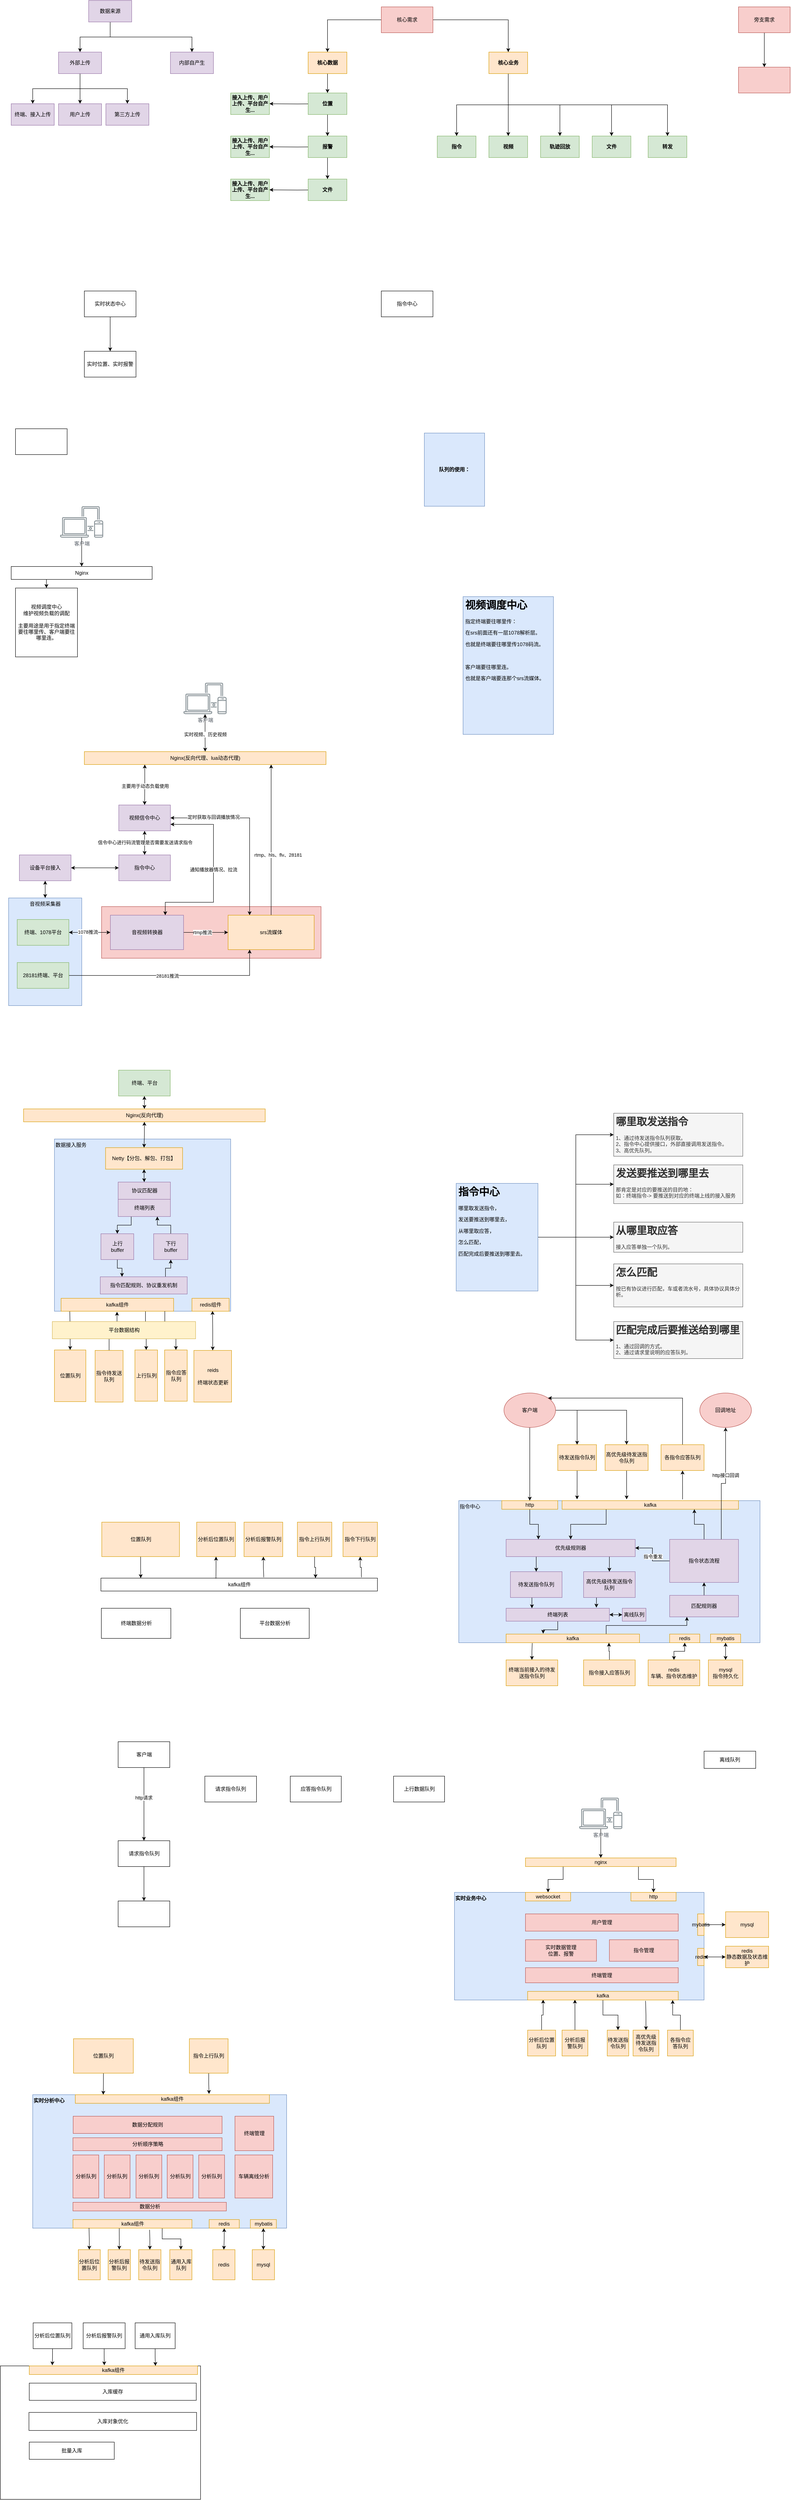 <mxfile version="20.1.4" type="github">
  <diagram id="a1YMiP02obhroM_0bBU3" name="第 1 页">
    <mxGraphModel dx="2558" dy="677" grid="1" gridSize="10" guides="1" tooltips="1" connect="1" arrows="1" fold="1" page="1" pageScale="1" pageWidth="827" pageHeight="1169" math="0" shadow="0">
      <root>
        <mxCell id="0" />
        <mxCell id="1" parent="0" />
        <mxCell id="NC4zICWyeDeuLVRUKaV7-295" value="" style="rounded=0;whiteSpace=wrap;html=1;" vertex="1" parent="1">
          <mxGeometry x="-835.25" y="5520" width="465.25" height="310" as="geometry" />
        </mxCell>
        <mxCell id="NC4zICWyeDeuLVRUKaV7-268" value="&lt;b&gt;实时分析中心&lt;/b&gt;" style="rounded=0;whiteSpace=wrap;html=1;align=left;verticalAlign=top;fillColor=#dae8fc;strokeColor=#6c8ebf;" vertex="1" parent="1">
          <mxGeometry x="-760" y="4890" width="590" height="310" as="geometry" />
        </mxCell>
        <mxCell id="NC4zICWyeDeuLVRUKaV7-238" value="&lt;b&gt;实时业务中心&lt;/b&gt;" style="rounded=0;whiteSpace=wrap;html=1;align=left;verticalAlign=top;fillColor=#dae8fc;strokeColor=#6c8ebf;" vertex="1" parent="1">
          <mxGeometry x="220" y="4420" width="580" height="250" as="geometry" />
        </mxCell>
        <mxCell id="NC4zICWyeDeuLVRUKaV7-194" value="指令中心" style="rounded=0;whiteSpace=wrap;html=1;verticalAlign=top;align=left;fillColor=#dae8fc;strokeColor=#6c8ebf;" vertex="1" parent="1">
          <mxGeometry x="230" y="3510" width="700" height="330" as="geometry" />
        </mxCell>
        <mxCell id="NC4zICWyeDeuLVRUKaV7-85" value="数据接入服务" style="rounded=0;whiteSpace=wrap;html=1;verticalAlign=top;align=left;fillColor=#dae8fc;strokeColor=#6c8ebf;" vertex="1" parent="1">
          <mxGeometry x="-709.5" y="2670" width="409.5" height="400" as="geometry" />
        </mxCell>
        <mxCell id="NC4zICWyeDeuLVRUKaV7-43" value="" style="rounded=0;whiteSpace=wrap;html=1;fillColor=#f8cecc;strokeColor=#b85450;" vertex="1" parent="1">
          <mxGeometry x="-600" y="2130" width="510" height="120" as="geometry" />
        </mxCell>
        <mxCell id="NC4zICWyeDeuLVRUKaV7-32" value="音视频采集器" style="rounded=0;whiteSpace=wrap;html=1;verticalAlign=top;align=center;fillColor=#dae8fc;strokeColor=#6c8ebf;" vertex="1" parent="1">
          <mxGeometry x="-816" y="2110" width="170" height="250" as="geometry" />
        </mxCell>
        <mxCell id="MO-1pDGfZUei4c9xiznD-2" value="队列的使用：" style="rounded=0;whiteSpace=wrap;html=1;fillColor=#dae8fc;strokeColor=#6c8ebf;fontStyle=1" parent="1" vertex="1">
          <mxGeometry x="150" y="1030" width="140" height="170" as="geometry" />
        </mxCell>
        <mxCell id="MO-1pDGfZUei4c9xiznD-5" value="" style="edgeStyle=orthogonalEdgeStyle;rounded=0;orthogonalLoop=1;jettySize=auto;html=1;" parent="1" source="MO-1pDGfZUei4c9xiznD-3" target="MO-1pDGfZUei4c9xiznD-4" edge="1">
          <mxGeometry relative="1" as="geometry" />
        </mxCell>
        <mxCell id="MO-1pDGfZUei4c9xiznD-3" value="核心数据" style="rounded=0;whiteSpace=wrap;html=1;fillColor=#ffe6cc;strokeColor=#d79b00;fontStyle=1" parent="1" vertex="1">
          <mxGeometry x="-120" y="145" width="90" height="50" as="geometry" />
        </mxCell>
        <mxCell id="MO-1pDGfZUei4c9xiznD-7" value="" style="edgeStyle=orthogonalEdgeStyle;rounded=0;orthogonalLoop=1;jettySize=auto;html=1;" parent="1" source="MO-1pDGfZUei4c9xiznD-4" target="MO-1pDGfZUei4c9xiznD-6" edge="1">
          <mxGeometry relative="1" as="geometry" />
        </mxCell>
        <mxCell id="MO-1pDGfZUei4c9xiznD-32" value="" style="edgeStyle=orthogonalEdgeStyle;rounded=0;orthogonalLoop=1;jettySize=auto;html=1;" parent="1" target="MO-1pDGfZUei4c9xiznD-31" edge="1">
          <mxGeometry relative="1" as="geometry">
            <mxPoint x="-80.0" y="265" as="sourcePoint" />
          </mxGeometry>
        </mxCell>
        <mxCell id="MO-1pDGfZUei4c9xiznD-4" value="位置" style="rounded=0;whiteSpace=wrap;html=1;fillColor=#d5e8d4;strokeColor=#82b366;fontStyle=1" parent="1" vertex="1">
          <mxGeometry x="-120" y="240" width="90" height="50" as="geometry" />
        </mxCell>
        <mxCell id="MO-1pDGfZUei4c9xiznD-9" value="" style="edgeStyle=orthogonalEdgeStyle;rounded=0;orthogonalLoop=1;jettySize=auto;html=1;" parent="1" source="MO-1pDGfZUei4c9xiznD-6" target="MO-1pDGfZUei4c9xiznD-8" edge="1">
          <mxGeometry relative="1" as="geometry" />
        </mxCell>
        <mxCell id="MO-1pDGfZUei4c9xiznD-34" value="" style="edgeStyle=orthogonalEdgeStyle;rounded=0;orthogonalLoop=1;jettySize=auto;html=1;" parent="1" target="MO-1pDGfZUei4c9xiznD-33" edge="1">
          <mxGeometry relative="1" as="geometry">
            <mxPoint x="-80.0" y="365" as="sourcePoint" />
          </mxGeometry>
        </mxCell>
        <mxCell id="MO-1pDGfZUei4c9xiznD-6" value="报警" style="rounded=0;whiteSpace=wrap;html=1;fillColor=#d5e8d4;strokeColor=#82b366;fontStyle=1" parent="1" vertex="1">
          <mxGeometry x="-120" y="340" width="90" height="50" as="geometry" />
        </mxCell>
        <mxCell id="MO-1pDGfZUei4c9xiznD-36" value="" style="edgeStyle=orthogonalEdgeStyle;rounded=0;orthogonalLoop=1;jettySize=auto;html=1;" parent="1" target="MO-1pDGfZUei4c9xiznD-35" edge="1">
          <mxGeometry relative="1" as="geometry">
            <mxPoint x="-80.0" y="465" as="sourcePoint" />
          </mxGeometry>
        </mxCell>
        <mxCell id="MO-1pDGfZUei4c9xiznD-8" value="文件" style="rounded=0;whiteSpace=wrap;html=1;fillColor=#d5e8d4;strokeColor=#82b366;fontStyle=1" parent="1" vertex="1">
          <mxGeometry x="-120" y="440" width="90" height="50" as="geometry" />
        </mxCell>
        <mxCell id="MO-1pDGfZUei4c9xiznD-12" value="" style="edgeStyle=orthogonalEdgeStyle;rounded=0;orthogonalLoop=1;jettySize=auto;html=1;exitX=0.5;exitY=1;exitDx=0;exitDy=0;" parent="1" source="MO-1pDGfZUei4c9xiznD-10" target="MO-1pDGfZUei4c9xiznD-11" edge="1">
          <mxGeometry relative="1" as="geometry" />
        </mxCell>
        <mxCell id="MO-1pDGfZUei4c9xiznD-14" value="" style="edgeStyle=orthogonalEdgeStyle;rounded=0;orthogonalLoop=1;jettySize=auto;html=1;" parent="1" source="MO-1pDGfZUei4c9xiznD-10" target="MO-1pDGfZUei4c9xiznD-13" edge="1">
          <mxGeometry relative="1" as="geometry" />
        </mxCell>
        <mxCell id="MO-1pDGfZUei4c9xiznD-16" value="" style="edgeStyle=orthogonalEdgeStyle;rounded=0;orthogonalLoop=1;jettySize=auto;html=1;exitX=0.5;exitY=1;exitDx=0;exitDy=0;" parent="1" source="MO-1pDGfZUei4c9xiznD-10" target="MO-1pDGfZUei4c9xiznD-15" edge="1">
          <mxGeometry relative="1" as="geometry" />
        </mxCell>
        <mxCell id="MO-1pDGfZUei4c9xiznD-22" value="" style="edgeStyle=orthogonalEdgeStyle;rounded=0;orthogonalLoop=1;jettySize=auto;html=1;exitX=0.5;exitY=1;exitDx=0;exitDy=0;" parent="1" source="MO-1pDGfZUei4c9xiznD-10" target="MO-1pDGfZUei4c9xiznD-21" edge="1">
          <mxGeometry relative="1" as="geometry" />
        </mxCell>
        <mxCell id="MO-1pDGfZUei4c9xiznD-28" value="" style="edgeStyle=orthogonalEdgeStyle;rounded=0;orthogonalLoop=1;jettySize=auto;html=1;exitX=0.5;exitY=1;exitDx=0;exitDy=0;" parent="1" source="MO-1pDGfZUei4c9xiznD-10" target="MO-1pDGfZUei4c9xiznD-27" edge="1">
          <mxGeometry relative="1" as="geometry" />
        </mxCell>
        <mxCell id="MO-1pDGfZUei4c9xiznD-10" value="核心业务" style="rounded=0;whiteSpace=wrap;html=1;fillColor=#ffe6cc;strokeColor=#d79b00;fontStyle=1" parent="1" vertex="1">
          <mxGeometry x="300" y="145" width="90" height="50" as="geometry" />
        </mxCell>
        <mxCell id="MO-1pDGfZUei4c9xiznD-11" value="指令" style="rounded=0;whiteSpace=wrap;html=1;fillColor=#d5e8d4;strokeColor=#82b366;fontStyle=1" parent="1" vertex="1">
          <mxGeometry x="180" y="340" width="90" height="50" as="geometry" />
        </mxCell>
        <mxCell id="MO-1pDGfZUei4c9xiznD-13" value="视频" style="rounded=0;whiteSpace=wrap;html=1;fillColor=#d5e8d4;strokeColor=#82b366;fontStyle=1" parent="1" vertex="1">
          <mxGeometry x="300" y="340" width="90" height="50" as="geometry" />
        </mxCell>
        <mxCell id="MO-1pDGfZUei4c9xiznD-15" value="轨迹回放" style="rounded=0;whiteSpace=wrap;html=1;fillColor=#d5e8d4;strokeColor=#82b366;fontStyle=1" parent="1" vertex="1">
          <mxGeometry x="420" y="340" width="90" height="50" as="geometry" />
        </mxCell>
        <mxCell id="MO-1pDGfZUei4c9xiznD-21" value="文件" style="rounded=0;whiteSpace=wrap;html=1;fillColor=#d5e8d4;strokeColor=#82b366;fontStyle=1" parent="1" vertex="1">
          <mxGeometry x="540" y="340" width="90" height="50" as="geometry" />
        </mxCell>
        <mxCell id="MO-1pDGfZUei4c9xiznD-24" style="edgeStyle=orthogonalEdgeStyle;rounded=0;orthogonalLoop=1;jettySize=auto;html=1;entryX=0.5;entryY=0;entryDx=0;entryDy=0;" parent="1" source="MO-1pDGfZUei4c9xiznD-23" target="MO-1pDGfZUei4c9xiznD-3" edge="1">
          <mxGeometry relative="1" as="geometry" />
        </mxCell>
        <mxCell id="MO-1pDGfZUei4c9xiznD-25" style="edgeStyle=orthogonalEdgeStyle;rounded=0;orthogonalLoop=1;jettySize=auto;html=1;entryX=0.5;entryY=0;entryDx=0;entryDy=0;" parent="1" source="MO-1pDGfZUei4c9xiznD-23" target="MO-1pDGfZUei4c9xiznD-10" edge="1">
          <mxGeometry relative="1" as="geometry" />
        </mxCell>
        <mxCell id="MO-1pDGfZUei4c9xiznD-23" value="核心需求" style="rounded=0;whiteSpace=wrap;html=1;fillColor=#f8cecc;strokeColor=#b85450;" parent="1" vertex="1">
          <mxGeometry x="50" y="40" width="120" height="60" as="geometry" />
        </mxCell>
        <mxCell id="MO-1pDGfZUei4c9xiznD-27" value="转发" style="rounded=0;whiteSpace=wrap;html=1;fillColor=#d5e8d4;strokeColor=#82b366;fontStyle=1" parent="1" vertex="1">
          <mxGeometry x="670" y="340" width="90" height="50" as="geometry" />
        </mxCell>
        <mxCell id="MO-1pDGfZUei4c9xiznD-31" value="接入上传、用户上传、平台自产生..." style="rounded=0;whiteSpace=wrap;html=1;fillColor=#d5e8d4;strokeColor=#82b366;fontStyle=1" parent="1" vertex="1">
          <mxGeometry x="-300" y="240" width="90" height="50" as="geometry" />
        </mxCell>
        <mxCell id="MO-1pDGfZUei4c9xiznD-33" value="接入上传、用户上传、平台自产生..." style="rounded=0;whiteSpace=wrap;html=1;fillColor=#d5e8d4;strokeColor=#82b366;fontStyle=1" parent="1" vertex="1">
          <mxGeometry x="-300" y="340" width="90" height="50" as="geometry" />
        </mxCell>
        <mxCell id="MO-1pDGfZUei4c9xiznD-35" value="接入上传、用户上传、平台自产生..." style="rounded=0;whiteSpace=wrap;html=1;fillColor=#d5e8d4;strokeColor=#82b366;fontStyle=1" parent="1" vertex="1">
          <mxGeometry x="-300" y="440" width="90" height="50" as="geometry" />
        </mxCell>
        <mxCell id="MO-1pDGfZUei4c9xiznD-39" value="" style="edgeStyle=orthogonalEdgeStyle;rounded=0;orthogonalLoop=1;jettySize=auto;html=1;" parent="1" source="MO-1pDGfZUei4c9xiznD-37" target="MO-1pDGfZUei4c9xiznD-38" edge="1">
          <mxGeometry relative="1" as="geometry" />
        </mxCell>
        <mxCell id="MO-1pDGfZUei4c9xiznD-41" value="" style="edgeStyle=orthogonalEdgeStyle;rounded=0;orthogonalLoop=1;jettySize=auto;html=1;exitX=0.5;exitY=1;exitDx=0;exitDy=0;" parent="1" source="MO-1pDGfZUei4c9xiznD-37" target="MO-1pDGfZUei4c9xiznD-40" edge="1">
          <mxGeometry relative="1" as="geometry" />
        </mxCell>
        <mxCell id="MO-1pDGfZUei4c9xiznD-37" value="数据来源" style="rounded=0;whiteSpace=wrap;html=1;fillColor=#e1d5e7;strokeColor=#9673a6;" parent="1" vertex="1">
          <mxGeometry x="-630" y="25" width="100" height="50" as="geometry" />
        </mxCell>
        <mxCell id="MO-1pDGfZUei4c9xiznD-43" value="" style="edgeStyle=orthogonalEdgeStyle;rounded=0;orthogonalLoop=1;jettySize=auto;html=1;exitX=0.5;exitY=1;exitDx=0;exitDy=0;" parent="1" source="MO-1pDGfZUei4c9xiznD-38" target="MO-1pDGfZUei4c9xiznD-42" edge="1">
          <mxGeometry relative="1" as="geometry" />
        </mxCell>
        <mxCell id="MO-1pDGfZUei4c9xiznD-45" value="" style="edgeStyle=orthogonalEdgeStyle;rounded=0;orthogonalLoop=1;jettySize=auto;html=1;" parent="1" source="MO-1pDGfZUei4c9xiznD-38" target="MO-1pDGfZUei4c9xiznD-44" edge="1">
          <mxGeometry relative="1" as="geometry" />
        </mxCell>
        <mxCell id="MO-1pDGfZUei4c9xiznD-47" value="" style="edgeStyle=orthogonalEdgeStyle;rounded=0;orthogonalLoop=1;jettySize=auto;html=1;exitX=0.5;exitY=1;exitDx=0;exitDy=0;" parent="1" source="MO-1pDGfZUei4c9xiznD-38" target="MO-1pDGfZUei4c9xiznD-46" edge="1">
          <mxGeometry relative="1" as="geometry" />
        </mxCell>
        <mxCell id="MO-1pDGfZUei4c9xiznD-38" value="外部上传" style="rounded=0;whiteSpace=wrap;html=1;fillColor=#e1d5e7;strokeColor=#9673a6;" parent="1" vertex="1">
          <mxGeometry x="-700" y="145" width="100" height="50" as="geometry" />
        </mxCell>
        <mxCell id="MO-1pDGfZUei4c9xiznD-40" value="内部自产生" style="rounded=0;whiteSpace=wrap;html=1;fillColor=#e1d5e7;strokeColor=#9673a6;" parent="1" vertex="1">
          <mxGeometry x="-440" y="145" width="100" height="50" as="geometry" />
        </mxCell>
        <mxCell id="MO-1pDGfZUei4c9xiznD-42" value="终端、接入上传" style="rounded=0;whiteSpace=wrap;html=1;fillColor=#e1d5e7;strokeColor=#9673a6;" parent="1" vertex="1">
          <mxGeometry x="-810" y="265" width="100" height="50" as="geometry" />
        </mxCell>
        <mxCell id="MO-1pDGfZUei4c9xiznD-44" value="用户上传" style="rounded=0;whiteSpace=wrap;html=1;fillColor=#e1d5e7;strokeColor=#9673a6;" parent="1" vertex="1">
          <mxGeometry x="-700" y="265" width="100" height="50" as="geometry" />
        </mxCell>
        <mxCell id="MO-1pDGfZUei4c9xiznD-46" value="第三方上传" style="rounded=0;whiteSpace=wrap;html=1;fillColor=#e1d5e7;strokeColor=#9673a6;" parent="1" vertex="1">
          <mxGeometry x="-590" y="265" width="100" height="50" as="geometry" />
        </mxCell>
        <mxCell id="MO-1pDGfZUei4c9xiznD-53" value="" style="edgeStyle=orthogonalEdgeStyle;rounded=0;orthogonalLoop=1;jettySize=auto;html=1;" parent="1" source="MO-1pDGfZUei4c9xiznD-51" target="MO-1pDGfZUei4c9xiznD-52" edge="1">
          <mxGeometry relative="1" as="geometry" />
        </mxCell>
        <mxCell id="MO-1pDGfZUei4c9xiznD-51" value="旁支需求" style="rounded=0;whiteSpace=wrap;html=1;fillColor=#f8cecc;strokeColor=#b85450;" parent="1" vertex="1">
          <mxGeometry x="880" y="40" width="120" height="60" as="geometry" />
        </mxCell>
        <mxCell id="MO-1pDGfZUei4c9xiznD-52" value="" style="rounded=0;whiteSpace=wrap;html=1;fillColor=#f8cecc;strokeColor=#b85450;" parent="1" vertex="1">
          <mxGeometry x="880" y="180" width="120" height="60" as="geometry" />
        </mxCell>
        <mxCell id="MO-1pDGfZUei4c9xiznD-61" value="" style="edgeStyle=orthogonalEdgeStyle;rounded=0;orthogonalLoop=1;jettySize=auto;html=1;" parent="1" source="MO-1pDGfZUei4c9xiznD-55" target="MO-1pDGfZUei4c9xiznD-60" edge="1">
          <mxGeometry relative="1" as="geometry" />
        </mxCell>
        <mxCell id="MO-1pDGfZUei4c9xiznD-55" value="实时状态中心" style="rounded=0;whiteSpace=wrap;html=1;" parent="1" vertex="1">
          <mxGeometry x="-640" y="700" width="120" height="60" as="geometry" />
        </mxCell>
        <mxCell id="MO-1pDGfZUei4c9xiznD-57" value="指令中心" style="rounded=0;whiteSpace=wrap;html=1;" parent="1" vertex="1">
          <mxGeometry x="50" y="700" width="120" height="60" as="geometry" />
        </mxCell>
        <mxCell id="MO-1pDGfZUei4c9xiznD-60" value="实时位置、实时报警" style="rounded=0;whiteSpace=wrap;html=1;" parent="1" vertex="1">
          <mxGeometry x="-640" y="840" width="120" height="60" as="geometry" />
        </mxCell>
        <mxCell id="NC4zICWyeDeuLVRUKaV7-1" value="" style="rounded=0;whiteSpace=wrap;html=1;" vertex="1" parent="1">
          <mxGeometry x="-800" y="1020" width="120" height="60" as="geometry" />
        </mxCell>
        <mxCell id="NC4zICWyeDeuLVRUKaV7-2" value="视频调度中心&lt;br&gt;维护视频负载的调配&lt;br&gt;&lt;br&gt;主要用途是用于指定终端要往哪里传、客户端要往哪里连。" style="rounded=0;whiteSpace=wrap;html=1;" vertex="1" parent="1">
          <mxGeometry x="-800" y="1390" width="144" height="160" as="geometry" />
        </mxCell>
        <mxCell id="NC4zICWyeDeuLVRUKaV7-12" style="edgeStyle=orthogonalEdgeStyle;rounded=0;orthogonalLoop=1;jettySize=auto;html=1;entryX=0.5;entryY=0;entryDx=0;entryDy=0;startArrow=none;startFill=0;" edge="1" parent="1" source="NC4zICWyeDeuLVRUKaV7-3" target="NC4zICWyeDeuLVRUKaV7-6">
          <mxGeometry relative="1" as="geometry" />
        </mxCell>
        <mxCell id="NC4zICWyeDeuLVRUKaV7-3" value="客户端" style="sketch=0;outlineConnect=0;gradientColor=none;fontColor=#545B64;strokeColor=none;fillColor=#879196;dashed=0;verticalLabelPosition=bottom;verticalAlign=top;align=center;html=1;fontSize=12;fontStyle=0;aspect=fixed;shape=mxgraph.aws4.illustration_devices;pointerEvents=1" vertex="1" parent="1">
          <mxGeometry x="-696.25" y="1200" width="100" height="73" as="geometry" />
        </mxCell>
        <mxCell id="NC4zICWyeDeuLVRUKaV7-13" style="edgeStyle=orthogonalEdgeStyle;rounded=0;orthogonalLoop=1;jettySize=auto;html=1;exitX=0.25;exitY=1;exitDx=0;exitDy=0;startArrow=none;startFill=0;" edge="1" parent="1" source="NC4zICWyeDeuLVRUKaV7-6" target="NC4zICWyeDeuLVRUKaV7-2">
          <mxGeometry relative="1" as="geometry" />
        </mxCell>
        <mxCell id="NC4zICWyeDeuLVRUKaV7-6" value="Nginx" style="rounded=0;whiteSpace=wrap;html=1;" vertex="1" parent="1">
          <mxGeometry x="-810" y="1340" width="327.5" height="30" as="geometry" />
        </mxCell>
        <mxCell id="NC4zICWyeDeuLVRUKaV7-24" style="edgeStyle=orthogonalEdgeStyle;rounded=0;orthogonalLoop=1;jettySize=auto;html=1;exitX=0.5;exitY=0;exitDx=0;exitDy=0;entryX=0.773;entryY=1;entryDx=0;entryDy=0;startArrow=none;startFill=0;entryPerimeter=0;" edge="1" parent="1" source="NC4zICWyeDeuLVRUKaV7-8" target="NC4zICWyeDeuLVRUKaV7-23">
          <mxGeometry relative="1" as="geometry" />
        </mxCell>
        <mxCell id="NC4zICWyeDeuLVRUKaV7-25" value="rtmp、hls、flv、28181" style="edgeLabel;html=1;align=center;verticalAlign=middle;resizable=0;points=[];" vertex="1" connectable="0" parent="NC4zICWyeDeuLVRUKaV7-24">
          <mxGeometry x="-0.324" relative="1" as="geometry">
            <mxPoint x="16" y="-22" as="offset" />
          </mxGeometry>
        </mxCell>
        <mxCell id="NC4zICWyeDeuLVRUKaV7-44" style="edgeStyle=orthogonalEdgeStyle;rounded=0;orthogonalLoop=1;jettySize=auto;html=1;exitX=0.25;exitY=0;exitDx=0;exitDy=0;entryX=1;entryY=0.5;entryDx=0;entryDy=0;startArrow=classic;startFill=1;" edge="1" parent="1" source="NC4zICWyeDeuLVRUKaV7-8" target="NC4zICWyeDeuLVRUKaV7-40">
          <mxGeometry relative="1" as="geometry" />
        </mxCell>
        <mxCell id="NC4zICWyeDeuLVRUKaV7-45" value="定时获取与回调播放情况" style="edgeLabel;html=1;align=center;verticalAlign=middle;resizable=0;points=[];" vertex="1" connectable="0" parent="NC4zICWyeDeuLVRUKaV7-44">
          <mxGeometry x="0.019" relative="1" as="geometry">
            <mxPoint x="-84" y="-19" as="offset" />
          </mxGeometry>
        </mxCell>
        <mxCell id="NC4zICWyeDeuLVRUKaV7-8" value="srs流媒体" style="rounded=0;whiteSpace=wrap;html=1;fillColor=#ffe6cc;strokeColor=#d79b00;" vertex="1" parent="1">
          <mxGeometry x="-306" y="2150" width="200" height="80" as="geometry" />
        </mxCell>
        <mxCell id="NC4zICWyeDeuLVRUKaV7-16" value="&lt;h1&gt;视频调度中心&lt;/h1&gt;&lt;p&gt;&lt;span style=&quot;text-align: center;&quot;&gt;指定终端要往哪里传：&lt;/span&gt;&lt;/p&gt;&lt;p&gt;&lt;span style=&quot;text-align: center; background-color: initial;&quot;&gt;在srs前面还有一层1078解析层。&lt;/span&gt;&lt;/p&gt;&lt;p&gt;&lt;span style=&quot;text-align: center;&quot;&gt;也就是终端要往哪里传1078码流。&lt;/span&gt;&lt;/p&gt;&lt;p&gt;&lt;br&gt;&lt;/p&gt;&lt;p&gt;&lt;span style=&quot;text-align: center;&quot;&gt;客户端要往哪里连。&lt;/span&gt;&lt;/p&gt;&lt;p&gt;&lt;span style=&quot;text-align: center;&quot;&gt;也就是客户端要连那个srs流媒体。&lt;/span&gt;&lt;/p&gt;&lt;p&gt;&lt;span style=&quot;text-align: center;&quot;&gt;&lt;br&gt;&lt;/span&gt;&lt;/p&gt;&lt;p&gt;&lt;span style=&quot;text-align: center;&quot;&gt;&lt;br&gt;&lt;/span&gt;&lt;/p&gt;" style="text;html=1;strokeColor=#6c8ebf;fillColor=#dae8fc;spacing=5;spacingTop=-20;whiteSpace=wrap;overflow=hidden;rounded=0;" vertex="1" parent="1">
          <mxGeometry x="240" y="1410" width="210" height="320" as="geometry" />
        </mxCell>
        <mxCell id="NC4zICWyeDeuLVRUKaV7-19" style="edgeStyle=orthogonalEdgeStyle;rounded=0;orthogonalLoop=1;jettySize=auto;html=1;entryX=0;entryY=0.5;entryDx=0;entryDy=0;startArrow=none;startFill=0;" edge="1" parent="1" source="NC4zICWyeDeuLVRUKaV7-17" target="NC4zICWyeDeuLVRUKaV7-8">
          <mxGeometry relative="1" as="geometry" />
        </mxCell>
        <mxCell id="NC4zICWyeDeuLVRUKaV7-20" value="rtmp推流" style="edgeLabel;html=1;align=center;verticalAlign=middle;resizable=0;points=[];" vertex="1" connectable="0" parent="NC4zICWyeDeuLVRUKaV7-19">
          <mxGeometry x="-0.171" relative="1" as="geometry">
            <mxPoint as="offset" />
          </mxGeometry>
        </mxCell>
        <mxCell id="NC4zICWyeDeuLVRUKaV7-17" value="音视频转换器" style="rounded=0;whiteSpace=wrap;html=1;fillColor=#e1d5e7;strokeColor=#9673a6;" vertex="1" parent="1">
          <mxGeometry x="-579.5" y="2150" width="170" height="80" as="geometry" />
        </mxCell>
        <mxCell id="NC4zICWyeDeuLVRUKaV7-26" style="edgeStyle=orthogonalEdgeStyle;rounded=0;orthogonalLoop=1;jettySize=auto;html=1;entryX=0.5;entryY=0;entryDx=0;entryDy=0;startArrow=classic;startFill=1;" edge="1" parent="1" source="NC4zICWyeDeuLVRUKaV7-21" target="NC4zICWyeDeuLVRUKaV7-23">
          <mxGeometry relative="1" as="geometry" />
        </mxCell>
        <mxCell id="NC4zICWyeDeuLVRUKaV7-52" value="实时视频、历史视频" style="edgeLabel;html=1;align=center;verticalAlign=middle;resizable=0;points=[];" vertex="1" connectable="0" parent="NC4zICWyeDeuLVRUKaV7-26">
          <mxGeometry x="0.121" y="1" relative="1" as="geometry">
            <mxPoint x="-1" y="-2" as="offset" />
          </mxGeometry>
        </mxCell>
        <mxCell id="NC4zICWyeDeuLVRUKaV7-21" value="客户端" style="sketch=0;outlineConnect=0;gradientColor=none;fontColor=#545B64;strokeColor=none;fillColor=#879196;dashed=0;verticalLabelPosition=bottom;verticalAlign=top;align=center;html=1;fontSize=12;fontStyle=0;aspect=fixed;shape=mxgraph.aws4.illustration_devices;pointerEvents=1" vertex="1" parent="1">
          <mxGeometry x="-409.5" y="1610" width="100" height="73" as="geometry" />
        </mxCell>
        <mxCell id="NC4zICWyeDeuLVRUKaV7-49" style="edgeStyle=orthogonalEdgeStyle;rounded=0;orthogonalLoop=1;jettySize=auto;html=1;exitX=0.25;exitY=1;exitDx=0;exitDy=0;startArrow=classic;startFill=1;" edge="1" parent="1" source="NC4zICWyeDeuLVRUKaV7-23" target="NC4zICWyeDeuLVRUKaV7-40">
          <mxGeometry relative="1" as="geometry" />
        </mxCell>
        <mxCell id="NC4zICWyeDeuLVRUKaV7-50" value="主要用于动态负载使用" style="edgeLabel;html=1;align=center;verticalAlign=middle;resizable=0;points=[];" vertex="1" connectable="0" parent="NC4zICWyeDeuLVRUKaV7-49">
          <mxGeometry x="-0.259" relative="1" as="geometry">
            <mxPoint y="15" as="offset" />
          </mxGeometry>
        </mxCell>
        <mxCell id="NC4zICWyeDeuLVRUKaV7-23" value="Nginx(反向代理、lua动态代理)" style="rounded=0;whiteSpace=wrap;html=1;fillColor=#ffe6cc;strokeColor=#d79b00;" vertex="1" parent="1">
          <mxGeometry x="-640" y="1770" width="561.5" height="30" as="geometry" />
        </mxCell>
        <mxCell id="NC4zICWyeDeuLVRUKaV7-29" style="edgeStyle=orthogonalEdgeStyle;rounded=0;orthogonalLoop=1;jettySize=auto;html=1;startArrow=classic;startFill=1;" edge="1" parent="1" source="NC4zICWyeDeuLVRUKaV7-27" target="NC4zICWyeDeuLVRUKaV7-17">
          <mxGeometry relative="1" as="geometry" />
        </mxCell>
        <mxCell id="NC4zICWyeDeuLVRUKaV7-53" value="1078推流" style="edgeLabel;html=1;align=center;verticalAlign=middle;resizable=0;points=[];" vertex="1" connectable="0" parent="NC4zICWyeDeuLVRUKaV7-29">
          <mxGeometry x="-0.233" y="-1" relative="1" as="geometry">
            <mxPoint x="7" y="-2" as="offset" />
          </mxGeometry>
        </mxCell>
        <mxCell id="NC4zICWyeDeuLVRUKaV7-27" value="终端、1078平台" style="rounded=0;whiteSpace=wrap;html=1;fillColor=#d5e8d4;strokeColor=#82b366;" vertex="1" parent="1">
          <mxGeometry x="-796" y="2160" width="120" height="60" as="geometry" />
        </mxCell>
        <mxCell id="NC4zICWyeDeuLVRUKaV7-30" style="edgeStyle=orthogonalEdgeStyle;rounded=0;orthogonalLoop=1;jettySize=auto;html=1;entryX=0.25;entryY=1;entryDx=0;entryDy=0;startArrow=none;startFill=0;" edge="1" parent="1" source="NC4zICWyeDeuLVRUKaV7-28" target="NC4zICWyeDeuLVRUKaV7-8">
          <mxGeometry relative="1" as="geometry" />
        </mxCell>
        <mxCell id="NC4zICWyeDeuLVRUKaV7-31" value="28181推流" style="edgeLabel;html=1;align=center;verticalAlign=middle;resizable=0;points=[];" vertex="1" connectable="0" parent="NC4zICWyeDeuLVRUKaV7-30">
          <mxGeometry x="-0.047" y="-1" relative="1" as="geometry">
            <mxPoint as="offset" />
          </mxGeometry>
        </mxCell>
        <mxCell id="NC4zICWyeDeuLVRUKaV7-28" value="28181终端、平台" style="rounded=0;whiteSpace=wrap;html=1;fillColor=#d5e8d4;strokeColor=#82b366;" vertex="1" parent="1">
          <mxGeometry x="-796" y="2260" width="120" height="60" as="geometry" />
        </mxCell>
        <mxCell id="NC4zICWyeDeuLVRUKaV7-36" style="edgeStyle=orthogonalEdgeStyle;rounded=0;orthogonalLoop=1;jettySize=auto;html=1;entryX=1;entryY=0.5;entryDx=0;entryDy=0;startArrow=classic;startFill=1;" edge="1" parent="1" source="NC4zICWyeDeuLVRUKaV7-33" target="NC4zICWyeDeuLVRUKaV7-34">
          <mxGeometry relative="1" as="geometry" />
        </mxCell>
        <mxCell id="NC4zICWyeDeuLVRUKaV7-33" value="指令中心" style="rounded=0;whiteSpace=wrap;html=1;fillColor=#e1d5e7;strokeColor=#9673a6;" vertex="1" parent="1">
          <mxGeometry x="-560" y="2010" width="120" height="60" as="geometry" />
        </mxCell>
        <mxCell id="NC4zICWyeDeuLVRUKaV7-35" style="edgeStyle=orthogonalEdgeStyle;rounded=0;orthogonalLoop=1;jettySize=auto;html=1;entryX=0.5;entryY=0;entryDx=0;entryDy=0;startArrow=classic;startFill=1;" edge="1" parent="1" source="NC4zICWyeDeuLVRUKaV7-34" target="NC4zICWyeDeuLVRUKaV7-32">
          <mxGeometry relative="1" as="geometry" />
        </mxCell>
        <mxCell id="NC4zICWyeDeuLVRUKaV7-34" value="设备平台接入" style="rounded=0;whiteSpace=wrap;html=1;fillColor=#e1d5e7;strokeColor=#9673a6;" vertex="1" parent="1">
          <mxGeometry x="-791" y="2010" width="120" height="60" as="geometry" />
        </mxCell>
        <mxCell id="NC4zICWyeDeuLVRUKaV7-47" style="edgeStyle=orthogonalEdgeStyle;rounded=0;orthogonalLoop=1;jettySize=auto;html=1;entryX=0.5;entryY=0;entryDx=0;entryDy=0;startArrow=classic;startFill=1;" edge="1" parent="1" source="NC4zICWyeDeuLVRUKaV7-40" target="NC4zICWyeDeuLVRUKaV7-33">
          <mxGeometry relative="1" as="geometry" />
        </mxCell>
        <mxCell id="NC4zICWyeDeuLVRUKaV7-51" value="信令中心进行码流管理是否需要发送请求指令" style="edgeLabel;html=1;align=center;verticalAlign=middle;resizable=0;points=[];" vertex="1" connectable="0" parent="NC4zICWyeDeuLVRUKaV7-47">
          <mxGeometry x="-0.18" y="-1" relative="1" as="geometry">
            <mxPoint x="2" y="4" as="offset" />
          </mxGeometry>
        </mxCell>
        <mxCell id="NC4zICWyeDeuLVRUKaV7-55" style="edgeStyle=orthogonalEdgeStyle;rounded=0;orthogonalLoop=1;jettySize=auto;html=1;exitX=1;exitY=0.75;exitDx=0;exitDy=0;entryX=0.75;entryY=0;entryDx=0;entryDy=0;startArrow=classic;startFill=1;" edge="1" parent="1" source="NC4zICWyeDeuLVRUKaV7-40" target="NC4zICWyeDeuLVRUKaV7-17">
          <mxGeometry relative="1" as="geometry">
            <Array as="points">
              <mxPoint x="-340" y="1939" />
              <mxPoint x="-340" y="2120" />
              <mxPoint x="-452" y="2120" />
            </Array>
          </mxGeometry>
        </mxCell>
        <mxCell id="NC4zICWyeDeuLVRUKaV7-56" value="通知播放器情况、拉流" style="edgeLabel;html=1;align=center;verticalAlign=middle;resizable=0;points=[];" vertex="1" connectable="0" parent="NC4zICWyeDeuLVRUKaV7-55">
          <mxGeometry x="-0.031" relative="1" as="geometry">
            <mxPoint as="offset" />
          </mxGeometry>
        </mxCell>
        <mxCell id="NC4zICWyeDeuLVRUKaV7-40" value="视频信令中心" style="rounded=0;whiteSpace=wrap;html=1;fillColor=#e1d5e7;strokeColor=#9673a6;" vertex="1" parent="1">
          <mxGeometry x="-560" y="1894" width="120" height="60" as="geometry" />
        </mxCell>
        <mxCell id="NC4zICWyeDeuLVRUKaV7-67" style="edgeStyle=orthogonalEdgeStyle;rounded=0;orthogonalLoop=1;jettySize=auto;html=1;entryX=0.5;entryY=0;entryDx=0;entryDy=0;startArrow=classic;startFill=1;" edge="1" parent="1" source="NC4zICWyeDeuLVRUKaV7-65" target="NC4zICWyeDeuLVRUKaV7-66">
          <mxGeometry relative="1" as="geometry" />
        </mxCell>
        <mxCell id="NC4zICWyeDeuLVRUKaV7-65" value="终端、平台" style="rounded=0;whiteSpace=wrap;html=1;fillColor=#d5e8d4;strokeColor=#82b366;" vertex="1" parent="1">
          <mxGeometry x="-560.5" y="2510" width="120" height="60" as="geometry" />
        </mxCell>
        <mxCell id="NC4zICWyeDeuLVRUKaV7-70" style="edgeStyle=orthogonalEdgeStyle;rounded=0;orthogonalLoop=1;jettySize=auto;html=1;exitX=0.5;exitY=1;exitDx=0;exitDy=0;entryX=0.5;entryY=0;entryDx=0;entryDy=0;startArrow=classic;startFill=1;" edge="1" parent="1" source="NC4zICWyeDeuLVRUKaV7-66" target="NC4zICWyeDeuLVRUKaV7-69">
          <mxGeometry relative="1" as="geometry" />
        </mxCell>
        <mxCell id="NC4zICWyeDeuLVRUKaV7-66" value="Nginx(反向代理)" style="rounded=0;whiteSpace=wrap;html=1;fillColor=#ffe6cc;strokeColor=#d79b00;" vertex="1" parent="1">
          <mxGeometry x="-781.25" y="2600" width="561.5" height="30" as="geometry" />
        </mxCell>
        <mxCell id="NC4zICWyeDeuLVRUKaV7-73" value="" style="edgeStyle=orthogonalEdgeStyle;rounded=0;orthogonalLoop=1;jettySize=auto;html=1;startArrow=classic;startFill=1;" edge="1" parent="1" source="NC4zICWyeDeuLVRUKaV7-69" target="NC4zICWyeDeuLVRUKaV7-72">
          <mxGeometry relative="1" as="geometry" />
        </mxCell>
        <mxCell id="NC4zICWyeDeuLVRUKaV7-69" value="Netty【分包、解包、打包】" style="rounded=0;whiteSpace=wrap;html=1;fillColor=#ffe6cc;strokeColor=#d79b00;" vertex="1" parent="1">
          <mxGeometry x="-590.75" y="2690" width="179" height="50" as="geometry" />
        </mxCell>
        <mxCell id="NC4zICWyeDeuLVRUKaV7-77" value="" style="edgeStyle=orthogonalEdgeStyle;rounded=0;orthogonalLoop=1;jettySize=auto;html=1;startArrow=none;startFill=0;exitX=0.25;exitY=1;exitDx=0;exitDy=0;" edge="1" parent="1" source="NC4zICWyeDeuLVRUKaV7-86" target="NC4zICWyeDeuLVRUKaV7-76">
          <mxGeometry relative="1" as="geometry" />
        </mxCell>
        <mxCell id="NC4zICWyeDeuLVRUKaV7-72" value="协议匹配器" style="whiteSpace=wrap;html=1;rounded=0;fillColor=#e1d5e7;strokeColor=#9673a6;" vertex="1" parent="1">
          <mxGeometry x="-561.5" y="2770" width="121.5" height="40" as="geometry" />
        </mxCell>
        <mxCell id="NC4zICWyeDeuLVRUKaV7-83" style="edgeStyle=orthogonalEdgeStyle;rounded=0;orthogonalLoop=1;jettySize=auto;html=1;entryX=0.25;entryY=0;entryDx=0;entryDy=0;startArrow=none;startFill=0;endArrow=classic;endFill=1;" edge="1" parent="1" source="NC4zICWyeDeuLVRUKaV7-76" target="NC4zICWyeDeuLVRUKaV7-80">
          <mxGeometry relative="1" as="geometry" />
        </mxCell>
        <mxCell id="NC4zICWyeDeuLVRUKaV7-76" value="上行&lt;br&gt;buffer" style="whiteSpace=wrap;html=1;rounded=0;fillColor=#e1d5e7;strokeColor=#9673a6;" vertex="1" parent="1">
          <mxGeometry x="-601.5" y="2890" width="76.25" height="60" as="geometry" />
        </mxCell>
        <mxCell id="NC4zICWyeDeuLVRUKaV7-79" style="edgeStyle=orthogonalEdgeStyle;rounded=0;orthogonalLoop=1;jettySize=auto;html=1;exitX=0.5;exitY=0;exitDx=0;exitDy=0;entryX=0.75;entryY=1;entryDx=0;entryDy=0;startArrow=none;startFill=0;" edge="1" parent="1" source="NC4zICWyeDeuLVRUKaV7-78" target="NC4zICWyeDeuLVRUKaV7-86">
          <mxGeometry relative="1" as="geometry" />
        </mxCell>
        <mxCell id="NC4zICWyeDeuLVRUKaV7-81" style="edgeStyle=orthogonalEdgeStyle;rounded=0;orthogonalLoop=1;jettySize=auto;html=1;entryX=0.75;entryY=0;entryDx=0;entryDy=0;startArrow=classic;startFill=1;endArrow=none;endFill=0;" edge="1" parent="1" source="NC4zICWyeDeuLVRUKaV7-78" target="NC4zICWyeDeuLVRUKaV7-80">
          <mxGeometry relative="1" as="geometry" />
        </mxCell>
        <mxCell id="NC4zICWyeDeuLVRUKaV7-78" value="下行&lt;br&gt;buffer" style="whiteSpace=wrap;html=1;rounded=0;fillColor=#e1d5e7;strokeColor=#9673a6;" vertex="1" parent="1">
          <mxGeometry x="-479" y="2890" width="79.5" height="60" as="geometry" />
        </mxCell>
        <mxCell id="NC4zICWyeDeuLVRUKaV7-80" value="指令匹配规则、协议重发机制" style="rounded=0;whiteSpace=wrap;html=1;fillColor=#e1d5e7;strokeColor=#9673a6;" vertex="1" parent="1">
          <mxGeometry x="-603" y="2990" width="202" height="40" as="geometry" />
        </mxCell>
        <mxCell id="NC4zICWyeDeuLVRUKaV7-86" value="终端列表" style="whiteSpace=wrap;html=1;rounded=0;fillColor=#e1d5e7;strokeColor=#9673a6;" vertex="1" parent="1">
          <mxGeometry x="-561.5" y="2810" width="121.5" height="40" as="geometry" />
        </mxCell>
        <mxCell id="NC4zICWyeDeuLVRUKaV7-92" style="edgeStyle=orthogonalEdgeStyle;rounded=0;orthogonalLoop=1;jettySize=auto;html=1;entryX=0.087;entryY=0.998;entryDx=0;entryDy=0;entryPerimeter=0;startArrow=classic;startFill=1;endArrow=none;endFill=0;" edge="1" parent="1" source="NC4zICWyeDeuLVRUKaV7-87" target="NC4zICWyeDeuLVRUKaV7-85">
          <mxGeometry relative="1" as="geometry" />
        </mxCell>
        <mxCell id="NC4zICWyeDeuLVRUKaV7-87" value="位置队列" style="rounded=0;whiteSpace=wrap;html=1;fillColor=#ffe6cc;strokeColor=#d79b00;" vertex="1" parent="1">
          <mxGeometry x="-709.5" y="3160" width="73" height="120" as="geometry" />
        </mxCell>
        <mxCell id="NC4zICWyeDeuLVRUKaV7-93" style="edgeStyle=orthogonalEdgeStyle;rounded=0;orthogonalLoop=1;jettySize=auto;html=1;entryX=0.355;entryY=1.003;entryDx=0;entryDy=0;entryPerimeter=0;startArrow=none;startFill=0;endArrow=classic;endFill=1;" edge="1" parent="1" source="NC4zICWyeDeuLVRUKaV7-88" target="NC4zICWyeDeuLVRUKaV7-85">
          <mxGeometry relative="1" as="geometry" />
        </mxCell>
        <mxCell id="NC4zICWyeDeuLVRUKaV7-88" value="指令待发送队列" style="rounded=0;whiteSpace=wrap;html=1;fillColor=#ffe6cc;strokeColor=#d79b00;" vertex="1" parent="1">
          <mxGeometry x="-615" y="3161" width="65" height="120" as="geometry" />
        </mxCell>
        <mxCell id="NC4zICWyeDeuLVRUKaV7-203" style="edgeStyle=orthogonalEdgeStyle;rounded=0;orthogonalLoop=1;jettySize=auto;html=1;entryX=0.75;entryY=1;entryDx=0;entryDy=0;startArrow=classic;startFill=1;endArrow=none;endFill=0;" edge="1" parent="1" source="NC4zICWyeDeuLVRUKaV7-89" target="NC4zICWyeDeuLVRUKaV7-95">
          <mxGeometry relative="1" as="geometry" />
        </mxCell>
        <mxCell id="NC4zICWyeDeuLVRUKaV7-89" value="上行队列" style="rounded=0;whiteSpace=wrap;html=1;fillColor=#ffe6cc;strokeColor=#d79b00;" vertex="1" parent="1">
          <mxGeometry x="-522.5" y="3160" width="52.5" height="119" as="geometry" />
        </mxCell>
        <mxCell id="NC4zICWyeDeuLVRUKaV7-91" style="edgeStyle=orthogonalEdgeStyle;rounded=0;orthogonalLoop=1;jettySize=auto;html=1;exitX=0.5;exitY=0;exitDx=0;exitDy=0;entryX=0.897;entryY=0.998;entryDx=0;entryDy=0;entryPerimeter=0;startArrow=classic;startFill=1;endArrow=classic;endFill=1;" edge="1" parent="1" source="NC4zICWyeDeuLVRUKaV7-90" target="NC4zICWyeDeuLVRUKaV7-85">
          <mxGeometry relative="1" as="geometry" />
        </mxCell>
        <mxCell id="NC4zICWyeDeuLVRUKaV7-90" value="reids&lt;br&gt;&lt;br&gt;终端状态更新" style="rounded=0;whiteSpace=wrap;html=1;fillColor=#ffe6cc;strokeColor=#d79b00;" vertex="1" parent="1">
          <mxGeometry x="-385.5" y="3161" width="87.5" height="120" as="geometry" />
        </mxCell>
        <mxCell id="NC4zICWyeDeuLVRUKaV7-95" value="kafka组件" style="rounded=0;whiteSpace=wrap;html=1;fillColor=#ffe6cc;strokeColor=#d79b00;" vertex="1" parent="1">
          <mxGeometry x="-694.12" y="3040" width="261.5" height="30" as="geometry" />
        </mxCell>
        <mxCell id="NC4zICWyeDeuLVRUKaV7-96" value="redis组件" style="rounded=0;whiteSpace=wrap;html=1;fillColor=#ffe6cc;strokeColor=#d79b00;" vertex="1" parent="1">
          <mxGeometry x="-390" y="3040" width="86.5" height="30" as="geometry" />
        </mxCell>
        <mxCell id="NC4zICWyeDeuLVRUKaV7-101" style="edgeStyle=orthogonalEdgeStyle;rounded=0;orthogonalLoop=1;jettySize=auto;html=1;entryX=0.144;entryY=0;entryDx=0;entryDy=0;entryPerimeter=0;startArrow=none;startFill=0;endArrow=classic;endFill=1;" edge="1" parent="1" source="NC4zICWyeDeuLVRUKaV7-97" target="NC4zICWyeDeuLVRUKaV7-98">
          <mxGeometry relative="1" as="geometry" />
        </mxCell>
        <mxCell id="NC4zICWyeDeuLVRUKaV7-97" value="位置队列" style="rounded=0;whiteSpace=wrap;html=1;fillColor=#ffe6cc;strokeColor=#d79b00;" vertex="1" parent="1">
          <mxGeometry x="-599.5" y="3560" width="180.5" height="80" as="geometry" />
        </mxCell>
        <mxCell id="NC4zICWyeDeuLVRUKaV7-98" value="kafka组件" style="rounded=0;whiteSpace=wrap;html=1;" vertex="1" parent="1">
          <mxGeometry x="-601.5" y="3690" width="642.5" height="30" as="geometry" />
        </mxCell>
        <mxCell id="NC4zICWyeDeuLVRUKaV7-103" style="edgeStyle=orthogonalEdgeStyle;rounded=0;orthogonalLoop=1;jettySize=auto;html=1;exitX=0.5;exitY=1;exitDx=0;exitDy=0;startArrow=classic;startFill=1;endArrow=none;endFill=0;entryX=0.416;entryY=0.033;entryDx=0;entryDy=0;entryPerimeter=0;" edge="1" parent="1" source="NC4zICWyeDeuLVRUKaV7-99" target="NC4zICWyeDeuLVRUKaV7-98">
          <mxGeometry relative="1" as="geometry">
            <mxPoint x="-301" y="3680" as="targetPoint" />
          </mxGeometry>
        </mxCell>
        <mxCell id="NC4zICWyeDeuLVRUKaV7-99" value="分析后位置队列" style="rounded=0;whiteSpace=wrap;html=1;fillColor=#ffe6cc;strokeColor=#d79b00;" vertex="1" parent="1">
          <mxGeometry x="-379" y="3560" width="90" height="80" as="geometry" />
        </mxCell>
        <mxCell id="NC4zICWyeDeuLVRUKaV7-104" style="edgeStyle=orthogonalEdgeStyle;rounded=0;orthogonalLoop=1;jettySize=auto;html=1;exitX=0.5;exitY=1;exitDx=0;exitDy=0;entryX=0.589;entryY=-0.067;entryDx=0;entryDy=0;entryPerimeter=0;startArrow=classic;startFill=1;endArrow=none;endFill=0;" edge="1" parent="1" source="NC4zICWyeDeuLVRUKaV7-100" target="NC4zICWyeDeuLVRUKaV7-98">
          <mxGeometry relative="1" as="geometry" />
        </mxCell>
        <mxCell id="NC4zICWyeDeuLVRUKaV7-100" value="分析后报警队列" style="rounded=0;whiteSpace=wrap;html=1;fillColor=#ffe6cc;strokeColor=#d79b00;" vertex="1" parent="1">
          <mxGeometry x="-269" y="3560" width="90" height="80" as="geometry" />
        </mxCell>
        <mxCell id="NC4zICWyeDeuLVRUKaV7-105" value="终端数据分析" style="rounded=0;whiteSpace=wrap;html=1;" vertex="1" parent="1">
          <mxGeometry x="-600.5" y="3760" width="161.5" height="70" as="geometry" />
        </mxCell>
        <mxCell id="NC4zICWyeDeuLVRUKaV7-108" style="edgeStyle=orthogonalEdgeStyle;rounded=0;orthogonalLoop=1;jettySize=auto;html=1;exitX=0.5;exitY=1;exitDx=0;exitDy=0;startArrow=none;startFill=0;endArrow=classic;endFill=1;" edge="1" parent="1" source="NC4zICWyeDeuLVRUKaV7-106">
          <mxGeometry relative="1" as="geometry">
            <mxPoint x="-103" y="3690" as="targetPoint" />
          </mxGeometry>
        </mxCell>
        <mxCell id="NC4zICWyeDeuLVRUKaV7-106" value="指令上行队列" style="rounded=0;whiteSpace=wrap;html=1;fillColor=#ffe6cc;strokeColor=#d79b00;" vertex="1" parent="1">
          <mxGeometry x="-145" y="3560" width="80" height="80" as="geometry" />
        </mxCell>
        <mxCell id="NC4zICWyeDeuLVRUKaV7-109" style="edgeStyle=orthogonalEdgeStyle;rounded=0;orthogonalLoop=1;jettySize=auto;html=1;exitX=0.5;exitY=1;exitDx=0;exitDy=0;entryX=0.942;entryY=-0.067;entryDx=0;entryDy=0;entryPerimeter=0;startArrow=classic;startFill=1;endArrow=none;endFill=0;" edge="1" parent="1" source="NC4zICWyeDeuLVRUKaV7-107" target="NC4zICWyeDeuLVRUKaV7-98">
          <mxGeometry relative="1" as="geometry" />
        </mxCell>
        <mxCell id="NC4zICWyeDeuLVRUKaV7-107" value="指令下行队列" style="rounded=0;whiteSpace=wrap;html=1;fillColor=#ffe6cc;strokeColor=#d79b00;" vertex="1" parent="1">
          <mxGeometry x="-39" y="3560" width="80" height="80" as="geometry" />
        </mxCell>
        <mxCell id="NC4zICWyeDeuLVRUKaV7-110" value="平台数据分析" style="rounded=0;whiteSpace=wrap;html=1;" vertex="1" parent="1">
          <mxGeometry x="-277.5" y="3760" width="160" height="70" as="geometry" />
        </mxCell>
        <mxCell id="NC4zICWyeDeuLVRUKaV7-117" style="edgeStyle=orthogonalEdgeStyle;rounded=0;orthogonalLoop=1;jettySize=auto;html=1;entryX=0.5;entryY=0;entryDx=0;entryDy=0;startArrow=none;startFill=0;endArrow=classic;endFill=1;" edge="1" parent="1" source="NC4zICWyeDeuLVRUKaV7-112" target="NC4zICWyeDeuLVRUKaV7-116">
          <mxGeometry relative="1" as="geometry" />
        </mxCell>
        <mxCell id="NC4zICWyeDeuLVRUKaV7-119" value="http请求" style="edgeLabel;html=1;align=center;verticalAlign=middle;resizable=0;points=[];" vertex="1" connectable="0" parent="NC4zICWyeDeuLVRUKaV7-117">
          <mxGeometry x="-0.182" y="-1" relative="1" as="geometry">
            <mxPoint as="offset" />
          </mxGeometry>
        </mxCell>
        <mxCell id="NC4zICWyeDeuLVRUKaV7-112" value="客户端" style="rounded=0;whiteSpace=wrap;html=1;" vertex="1" parent="1">
          <mxGeometry x="-561.5" y="4070" width="120" height="60" as="geometry" />
        </mxCell>
        <mxCell id="NC4zICWyeDeuLVRUKaV7-113" value="应答指令队列" style="rounded=0;whiteSpace=wrap;html=1;" vertex="1" parent="1">
          <mxGeometry x="-161.5" y="4150" width="118.5" height="60" as="geometry" />
        </mxCell>
        <mxCell id="NC4zICWyeDeuLVRUKaV7-114" value="上行数据队列" style="rounded=0;whiteSpace=wrap;html=1;" vertex="1" parent="1">
          <mxGeometry x="78.5" y="4150" width="118.5" height="60" as="geometry" />
        </mxCell>
        <mxCell id="NC4zICWyeDeuLVRUKaV7-124" value="" style="edgeStyle=orthogonalEdgeStyle;rounded=0;orthogonalLoop=1;jettySize=auto;html=1;startArrow=none;startFill=0;endArrow=classic;endFill=1;" edge="1" parent="1" source="NC4zICWyeDeuLVRUKaV7-116" target="NC4zICWyeDeuLVRUKaV7-123">
          <mxGeometry relative="1" as="geometry" />
        </mxCell>
        <mxCell id="NC4zICWyeDeuLVRUKaV7-116" value="请求指令队列" style="rounded=0;whiteSpace=wrap;html=1;" vertex="1" parent="1">
          <mxGeometry x="-561.5" y="4300" width="120" height="60" as="geometry" />
        </mxCell>
        <mxCell id="NC4zICWyeDeuLVRUKaV7-120" value="请求指令队列" style="rounded=0;whiteSpace=wrap;html=1;" vertex="1" parent="1">
          <mxGeometry x="-360" y="4150" width="120" height="60" as="geometry" />
        </mxCell>
        <mxCell id="NC4zICWyeDeuLVRUKaV7-123" value="" style="whiteSpace=wrap;html=1;rounded=0;" vertex="1" parent="1">
          <mxGeometry x="-561.5" y="4440" width="120" height="60" as="geometry" />
        </mxCell>
        <mxCell id="NC4zICWyeDeuLVRUKaV7-130" value="" style="edgeStyle=orthogonalEdgeStyle;rounded=0;orthogonalLoop=1;jettySize=auto;html=1;startArrow=none;startFill=0;endArrow=classic;endFill=1;entryX=0;entryY=0.5;entryDx=0;entryDy=0;" edge="1" parent="1" source="NC4zICWyeDeuLVRUKaV7-126" target="NC4zICWyeDeuLVRUKaV7-129">
          <mxGeometry relative="1" as="geometry" />
        </mxCell>
        <mxCell id="NC4zICWyeDeuLVRUKaV7-132" value="" style="edgeStyle=orthogonalEdgeStyle;rounded=0;orthogonalLoop=1;jettySize=auto;html=1;startArrow=none;startFill=0;endArrow=classic;endFill=1;" edge="1" parent="1" source="NC4zICWyeDeuLVRUKaV7-126" target="NC4zICWyeDeuLVRUKaV7-131">
          <mxGeometry relative="1" as="geometry" />
        </mxCell>
        <mxCell id="NC4zICWyeDeuLVRUKaV7-134" value="" style="edgeStyle=orthogonalEdgeStyle;rounded=0;orthogonalLoop=1;jettySize=auto;html=1;startArrow=none;startFill=0;endArrow=classic;endFill=1;" edge="1" parent="1" source="NC4zICWyeDeuLVRUKaV7-126" target="NC4zICWyeDeuLVRUKaV7-133">
          <mxGeometry relative="1" as="geometry" />
        </mxCell>
        <mxCell id="NC4zICWyeDeuLVRUKaV7-138" value="" style="edgeStyle=orthogonalEdgeStyle;rounded=0;orthogonalLoop=1;jettySize=auto;html=1;startArrow=none;startFill=0;endArrow=classic;endFill=1;" edge="1" parent="1" source="NC4zICWyeDeuLVRUKaV7-126" target="NC4zICWyeDeuLVRUKaV7-137">
          <mxGeometry relative="1" as="geometry" />
        </mxCell>
        <mxCell id="NC4zICWyeDeuLVRUKaV7-140" value="" style="edgeStyle=orthogonalEdgeStyle;rounded=0;orthogonalLoop=1;jettySize=auto;html=1;startArrow=none;startFill=0;endArrow=classic;endFill=1;entryX=0;entryY=0.5;entryDx=0;entryDy=0;" edge="1" parent="1" source="NC4zICWyeDeuLVRUKaV7-126" target="NC4zICWyeDeuLVRUKaV7-139">
          <mxGeometry relative="1" as="geometry" />
        </mxCell>
        <mxCell id="NC4zICWyeDeuLVRUKaV7-126" value="&lt;h1&gt;指令中心&lt;/h1&gt;&lt;p&gt;哪里取发送指令，&lt;/p&gt;&lt;p&gt;发送要推送到哪里去，&lt;/p&gt;&lt;p&gt;从哪里取应答，&lt;/p&gt;&lt;p&gt;怎么匹配，&lt;/p&gt;&lt;p&gt;匹配完成后要推送到哪里去。&lt;/p&gt;" style="text;html=1;strokeColor=#6c8ebf;fillColor=#dae8fc;spacing=5;spacingTop=-20;whiteSpace=wrap;overflow=hidden;rounded=0;" vertex="1" parent="1">
          <mxGeometry x="224" y="2773" width="190" height="250" as="geometry" />
        </mxCell>
        <mxCell id="NC4zICWyeDeuLVRUKaV7-129" value="&lt;h1&gt;哪里取发送指令&lt;/h1&gt;&lt;div&gt;1、通过待发送指令队列获取。&lt;/div&gt;&lt;div&gt;2、指令中心提供接口，外部直接调用发送指令。&lt;/div&gt;&lt;div&gt;3、高优先队列。&lt;/div&gt;" style="text;html=1;strokeColor=#666666;fillColor=#f5f5f5;spacing=5;spacingTop=-20;whiteSpace=wrap;overflow=hidden;rounded=0;fontColor=#333333;" vertex="1" parent="1">
          <mxGeometry x="590" y="2610" width="300" height="100" as="geometry" />
        </mxCell>
        <mxCell id="NC4zICWyeDeuLVRUKaV7-131" value="&lt;h1&gt;发送要推送到哪里去&lt;/h1&gt;&lt;div&gt;那肯定是对应的要推送的目的地：&lt;/div&gt;&lt;div&gt;如：终端指令-&amp;gt; 要推送到对应的终端上线的接入服务&lt;/div&gt;" style="text;html=1;strokeColor=#666666;fillColor=#f5f5f5;spacing=5;spacingTop=-20;whiteSpace=wrap;overflow=hidden;rounded=0;fontColor=#333333;" vertex="1" parent="1">
          <mxGeometry x="590" y="2730" width="300" height="90" as="geometry" />
        </mxCell>
        <mxCell id="NC4zICWyeDeuLVRUKaV7-133" value="&lt;h1&gt;从哪里取应答&lt;/h1&gt;&lt;div&gt;接入应答单独一个队列。&lt;/div&gt;" style="text;html=1;strokeColor=#666666;fillColor=#f5f5f5;spacing=5;spacingTop=-20;whiteSpace=wrap;overflow=hidden;rounded=0;fontColor=#333333;" vertex="1" parent="1">
          <mxGeometry x="590" y="2863" width="300" height="70" as="geometry" />
        </mxCell>
        <mxCell id="NC4zICWyeDeuLVRUKaV7-137" value="&lt;h1&gt;怎么匹配&lt;/h1&gt;&lt;div&gt;按已有协议进行匹配，车或者流水号，具体协议具体分析。&lt;/div&gt;" style="text;html=1;strokeColor=#666666;fillColor=#f5f5f5;spacing=5;spacingTop=-20;whiteSpace=wrap;overflow=hidden;rounded=0;fontColor=#333333;" vertex="1" parent="1">
          <mxGeometry x="590" y="2960" width="300" height="100" as="geometry" />
        </mxCell>
        <mxCell id="NC4zICWyeDeuLVRUKaV7-139" value="&lt;h1&gt;匹配完成后要推送给到哪里&lt;/h1&gt;&lt;div&gt;1、通过回调的方式。&lt;/div&gt;&lt;div&gt;2、通过请求里说明的应答队列。&lt;/div&gt;" style="text;html=1;strokeColor=#666666;fillColor=#f5f5f5;spacing=5;spacingTop=-20;whiteSpace=wrap;overflow=hidden;rounded=0;fontColor=#333333;" vertex="1" parent="1">
          <mxGeometry x="590" y="3094" width="300" height="86" as="geometry" />
        </mxCell>
        <mxCell id="NC4zICWyeDeuLVRUKaV7-148" style="edgeStyle=orthogonalEdgeStyle;rounded=0;orthogonalLoop=1;jettySize=auto;html=1;exitX=0.5;exitY=1;exitDx=0;exitDy=0;entryX=0.085;entryY=-0.15;entryDx=0;entryDy=0;startArrow=none;startFill=0;endArrow=classic;endFill=1;entryPerimeter=0;" edge="1" parent="1" source="NC4zICWyeDeuLVRUKaV7-141" target="NC4zICWyeDeuLVRUKaV7-147">
          <mxGeometry relative="1" as="geometry" />
        </mxCell>
        <mxCell id="NC4zICWyeDeuLVRUKaV7-141" value="待发送指令队列" style="rounded=0;whiteSpace=wrap;html=1;fillColor=#ffe6cc;strokeColor=#d79b00;" vertex="1" parent="1">
          <mxGeometry x="460" y="3380" width="90" height="60" as="geometry" />
        </mxCell>
        <mxCell id="NC4zICWyeDeuLVRUKaV7-149" style="edgeStyle=orthogonalEdgeStyle;rounded=0;orthogonalLoop=1;jettySize=auto;html=1;entryX=0.366;entryY=-0.15;entryDx=0;entryDy=0;startArrow=none;startFill=0;endArrow=classic;endFill=1;entryPerimeter=0;" edge="1" parent="1" source="NC4zICWyeDeuLVRUKaV7-142" target="NC4zICWyeDeuLVRUKaV7-147">
          <mxGeometry relative="1" as="geometry" />
        </mxCell>
        <mxCell id="NC4zICWyeDeuLVRUKaV7-142" value="高优先级待发送指令队列" style="rounded=0;whiteSpace=wrap;html=1;fillColor=#ffe6cc;strokeColor=#d79b00;" vertex="1" parent="1">
          <mxGeometry x="570" y="3380" width="100" height="60" as="geometry" />
        </mxCell>
        <mxCell id="NC4zICWyeDeuLVRUKaV7-178" style="edgeStyle=orthogonalEdgeStyle;rounded=0;orthogonalLoop=1;jettySize=auto;html=1;exitX=0.5;exitY=1;exitDx=0;exitDy=0;entryX=0.25;entryY=0;entryDx=0;entryDy=0;startArrow=none;startFill=0;endArrow=classic;endFill=1;" edge="1" parent="1" source="NC4zICWyeDeuLVRUKaV7-143" target="NC4zICWyeDeuLVRUKaV7-162">
          <mxGeometry relative="1" as="geometry" />
        </mxCell>
        <mxCell id="NC4zICWyeDeuLVRUKaV7-143" value="待发送指令队列" style="rounded=0;whiteSpace=wrap;html=1;fillColor=#e1d5e7;strokeColor=#9673a6;" vertex="1" parent="1">
          <mxGeometry x="350" y="3675" width="120" height="60" as="geometry" />
        </mxCell>
        <mxCell id="NC4zICWyeDeuLVRUKaV7-197" style="edgeStyle=orthogonalEdgeStyle;rounded=0;orthogonalLoop=1;jettySize=auto;html=1;exitX=0.25;exitY=1;exitDx=0;exitDy=0;entryX=0.874;entryY=-0.052;entryDx=0;entryDy=0;entryPerimeter=0;startArrow=none;startFill=0;endArrow=classic;endFill=1;" edge="1" parent="1" source="NC4zICWyeDeuLVRUKaV7-145" target="NC4zICWyeDeuLVRUKaV7-162">
          <mxGeometry relative="1" as="geometry">
            <Array as="points" />
          </mxGeometry>
        </mxCell>
        <mxCell id="NC4zICWyeDeuLVRUKaV7-145" value="高优先级待发送指令队列" style="rounded=0;whiteSpace=wrap;html=1;fillColor=#e1d5e7;strokeColor=#9673a6;" vertex="1" parent="1">
          <mxGeometry x="520" y="3675" width="120" height="60" as="geometry" />
        </mxCell>
        <mxCell id="NC4zICWyeDeuLVRUKaV7-152" style="edgeStyle=orthogonalEdgeStyle;rounded=0;orthogonalLoop=1;jettySize=auto;html=1;entryX=0.25;entryY=0;entryDx=0;entryDy=0;startArrow=none;startFill=0;endArrow=classic;endFill=1;" edge="1" parent="1" source="NC4zICWyeDeuLVRUKaV7-146" target="NC4zICWyeDeuLVRUKaV7-151">
          <mxGeometry relative="1" as="geometry" />
        </mxCell>
        <mxCell id="NC4zICWyeDeuLVRUKaV7-146" value="http" style="rounded=0;whiteSpace=wrap;html=1;fillColor=#ffe6cc;strokeColor=#d79b00;" vertex="1" parent="1">
          <mxGeometry x="330" y="3510" width="130" height="20" as="geometry" />
        </mxCell>
        <mxCell id="NC4zICWyeDeuLVRUKaV7-153" style="edgeStyle=orthogonalEdgeStyle;rounded=0;orthogonalLoop=1;jettySize=auto;html=1;exitX=0.25;exitY=1;exitDx=0;exitDy=0;entryX=0.5;entryY=0;entryDx=0;entryDy=0;startArrow=none;startFill=0;endArrow=classic;endFill=1;" edge="1" parent="1" source="NC4zICWyeDeuLVRUKaV7-147" target="NC4zICWyeDeuLVRUKaV7-151">
          <mxGeometry relative="1" as="geometry" />
        </mxCell>
        <mxCell id="NC4zICWyeDeuLVRUKaV7-192" style="edgeStyle=orthogonalEdgeStyle;rounded=0;orthogonalLoop=1;jettySize=auto;html=1;exitX=0.683;exitY=-0.15;exitDx=0;exitDy=0;entryX=0.5;entryY=1;entryDx=0;entryDy=0;startArrow=none;startFill=0;endArrow=classic;endFill=1;exitPerimeter=0;" edge="1" parent="1" source="NC4zICWyeDeuLVRUKaV7-147" target="NC4zICWyeDeuLVRUKaV7-191">
          <mxGeometry relative="1" as="geometry" />
        </mxCell>
        <mxCell id="NC4zICWyeDeuLVRUKaV7-147" value="kafka" style="rounded=0;whiteSpace=wrap;html=1;fillColor=#ffe6cc;strokeColor=#d79b00;" vertex="1" parent="1">
          <mxGeometry x="470" y="3510" width="410" height="20" as="geometry" />
        </mxCell>
        <mxCell id="NC4zICWyeDeuLVRUKaV7-154" style="edgeStyle=orthogonalEdgeStyle;rounded=0;orthogonalLoop=1;jettySize=auto;html=1;exitX=0.25;exitY=1;exitDx=0;exitDy=0;entryX=0.5;entryY=0;entryDx=0;entryDy=0;startArrow=none;startFill=0;endArrow=classic;endFill=1;" edge="1" parent="1" source="NC4zICWyeDeuLVRUKaV7-151" target="NC4zICWyeDeuLVRUKaV7-143">
          <mxGeometry relative="1" as="geometry" />
        </mxCell>
        <mxCell id="NC4zICWyeDeuLVRUKaV7-155" style="edgeStyle=orthogonalEdgeStyle;rounded=0;orthogonalLoop=1;jettySize=auto;html=1;exitX=0.75;exitY=1;exitDx=0;exitDy=0;entryX=0.5;entryY=0;entryDx=0;entryDy=0;startArrow=none;startFill=0;endArrow=classic;endFill=1;" edge="1" parent="1" source="NC4zICWyeDeuLVRUKaV7-151" target="NC4zICWyeDeuLVRUKaV7-145">
          <mxGeometry relative="1" as="geometry" />
        </mxCell>
        <mxCell id="NC4zICWyeDeuLVRUKaV7-151" value="优先级规则器" style="rounded=0;whiteSpace=wrap;html=1;fillColor=#e1d5e7;strokeColor=#9673a6;" vertex="1" parent="1">
          <mxGeometry x="340" y="3600" width="300" height="40" as="geometry" />
        </mxCell>
        <mxCell id="NC4zICWyeDeuLVRUKaV7-157" style="edgeStyle=orthogonalEdgeStyle;rounded=0;orthogonalLoop=1;jettySize=auto;html=1;entryX=0.5;entryY=0;entryDx=0;entryDy=0;startArrow=none;startFill=0;endArrow=classic;endFill=1;" edge="1" parent="1" source="NC4zICWyeDeuLVRUKaV7-156" target="NC4zICWyeDeuLVRUKaV7-146">
          <mxGeometry relative="1" as="geometry" />
        </mxCell>
        <mxCell id="NC4zICWyeDeuLVRUKaV7-158" style="edgeStyle=orthogonalEdgeStyle;rounded=0;orthogonalLoop=1;jettySize=auto;html=1;entryX=0.5;entryY=0;entryDx=0;entryDy=0;startArrow=none;startFill=0;endArrow=classic;endFill=1;" edge="1" parent="1" source="NC4zICWyeDeuLVRUKaV7-156" target="NC4zICWyeDeuLVRUKaV7-141">
          <mxGeometry relative="1" as="geometry" />
        </mxCell>
        <mxCell id="NC4zICWyeDeuLVRUKaV7-159" style="edgeStyle=orthogonalEdgeStyle;rounded=0;orthogonalLoop=1;jettySize=auto;html=1;entryX=0.5;entryY=0;entryDx=0;entryDy=0;startArrow=none;startFill=0;endArrow=classic;endFill=1;" edge="1" parent="1" source="NC4zICWyeDeuLVRUKaV7-156" target="NC4zICWyeDeuLVRUKaV7-142">
          <mxGeometry relative="1" as="geometry" />
        </mxCell>
        <mxCell id="NC4zICWyeDeuLVRUKaV7-156" value="客户端" style="ellipse;whiteSpace=wrap;html=1;fillColor=#f8cecc;strokeColor=#b85450;" vertex="1" parent="1">
          <mxGeometry x="335" y="3260" width="120" height="80" as="geometry" />
        </mxCell>
        <mxCell id="NC4zICWyeDeuLVRUKaV7-161" value="离线队列" style="rounded=0;whiteSpace=wrap;html=1;" vertex="1" parent="1">
          <mxGeometry x="800" y="4092" width="120" height="40" as="geometry" />
        </mxCell>
        <mxCell id="NC4zICWyeDeuLVRUKaV7-176" style="edgeStyle=orthogonalEdgeStyle;rounded=0;orthogonalLoop=1;jettySize=auto;html=1;entryX=0.278;entryY=-0.05;entryDx=0;entryDy=0;startArrow=none;startFill=0;endArrow=classic;endFill=1;entryPerimeter=0;" edge="1" parent="1" source="NC4zICWyeDeuLVRUKaV7-162" target="NC4zICWyeDeuLVRUKaV7-170">
          <mxGeometry relative="1" as="geometry" />
        </mxCell>
        <mxCell id="NC4zICWyeDeuLVRUKaV7-199" style="edgeStyle=orthogonalEdgeStyle;rounded=0;orthogonalLoop=1;jettySize=auto;html=1;entryX=0;entryY=0.5;entryDx=0;entryDy=0;startArrow=classic;startFill=1;endArrow=classic;endFill=1;" edge="1" parent="1" source="NC4zICWyeDeuLVRUKaV7-162" target="NC4zICWyeDeuLVRUKaV7-198">
          <mxGeometry relative="1" as="geometry" />
        </mxCell>
        <mxCell id="NC4zICWyeDeuLVRUKaV7-162" value="终端列表" style="rounded=0;whiteSpace=wrap;html=1;fillColor=#e1d5e7;strokeColor=#9673a6;" vertex="1" parent="1">
          <mxGeometry x="340" y="3760" width="240" height="30" as="geometry" />
        </mxCell>
        <mxCell id="NC4zICWyeDeuLVRUKaV7-184" style="edgeStyle=orthogonalEdgeStyle;rounded=0;orthogonalLoop=1;jettySize=auto;html=1;entryX=0.196;entryY=1.048;entryDx=0;entryDy=0;entryPerimeter=0;startArrow=classic;startFill=1;endArrow=none;endFill=0;" edge="1" parent="1" source="NC4zICWyeDeuLVRUKaV7-163" target="NC4zICWyeDeuLVRUKaV7-170">
          <mxGeometry relative="1" as="geometry" />
        </mxCell>
        <mxCell id="NC4zICWyeDeuLVRUKaV7-163" value="终端当前接入的待发送指令队列" style="rounded=0;whiteSpace=wrap;html=1;fillColor=#ffe6cc;strokeColor=#d79b00;" vertex="1" parent="1">
          <mxGeometry x="340" y="3880" width="120" height="60" as="geometry" />
        </mxCell>
        <mxCell id="NC4zICWyeDeuLVRUKaV7-171" style="edgeStyle=orthogonalEdgeStyle;rounded=0;orthogonalLoop=1;jettySize=auto;html=1;startArrow=none;startFill=0;endArrow=classic;endFill=1;" edge="1" parent="1" source="NC4zICWyeDeuLVRUKaV7-164" target="NC4zICWyeDeuLVRUKaV7-165">
          <mxGeometry relative="1" as="geometry" />
        </mxCell>
        <mxCell id="NC4zICWyeDeuLVRUKaV7-164" value="匹配规则器" style="rounded=0;whiteSpace=wrap;html=1;fillColor=#e1d5e7;strokeColor=#9673a6;" vertex="1" parent="1">
          <mxGeometry x="720" y="3730" width="160" height="50" as="geometry" />
        </mxCell>
        <mxCell id="NC4zICWyeDeuLVRUKaV7-166" style="edgeStyle=orthogonalEdgeStyle;rounded=0;orthogonalLoop=1;jettySize=auto;html=1;entryX=0.75;entryY=1;entryDx=0;entryDy=0;startArrow=none;startFill=0;endArrow=classic;endFill=1;" edge="1" parent="1" source="NC4zICWyeDeuLVRUKaV7-165" target="NC4zICWyeDeuLVRUKaV7-147">
          <mxGeometry relative="1" as="geometry" />
        </mxCell>
        <mxCell id="NC4zICWyeDeuLVRUKaV7-167" style="edgeStyle=orthogonalEdgeStyle;rounded=0;orthogonalLoop=1;jettySize=auto;html=1;exitX=0.75;exitY=0;exitDx=0;exitDy=0;startArrow=none;startFill=0;endArrow=classic;endFill=1;entryX=0.5;entryY=1;entryDx=0;entryDy=0;" edge="1" parent="1" source="NC4zICWyeDeuLVRUKaV7-165" target="NC4zICWyeDeuLVRUKaV7-168">
          <mxGeometry relative="1" as="geometry">
            <mxPoint x="840" y="3300" as="targetPoint" />
          </mxGeometry>
        </mxCell>
        <mxCell id="NC4zICWyeDeuLVRUKaV7-169" value="http接口回调" style="edgeLabel;html=1;align=center;verticalAlign=middle;resizable=0;points=[];" vertex="1" connectable="0" parent="NC4zICWyeDeuLVRUKaV7-167">
          <mxGeometry x="0.177" y="2" relative="1" as="geometry">
            <mxPoint x="2" as="offset" />
          </mxGeometry>
        </mxCell>
        <mxCell id="NC4zICWyeDeuLVRUKaV7-173" style="edgeStyle=orthogonalEdgeStyle;rounded=0;orthogonalLoop=1;jettySize=auto;html=1;entryX=1;entryY=0.5;entryDx=0;entryDy=0;startArrow=none;startFill=0;endArrow=classic;endFill=1;" edge="1" parent="1" source="NC4zICWyeDeuLVRUKaV7-165" target="NC4zICWyeDeuLVRUKaV7-151">
          <mxGeometry relative="1" as="geometry" />
        </mxCell>
        <mxCell id="NC4zICWyeDeuLVRUKaV7-174" value="指令重发" style="edgeLabel;html=1;align=center;verticalAlign=middle;resizable=0;points=[];" vertex="1" connectable="0" parent="NC4zICWyeDeuLVRUKaV7-173">
          <mxGeometry x="-0.291" relative="1" as="geometry">
            <mxPoint y="-10" as="offset" />
          </mxGeometry>
        </mxCell>
        <mxCell id="NC4zICWyeDeuLVRUKaV7-165" value="指令状态流程" style="rounded=0;whiteSpace=wrap;html=1;fillColor=#e1d5e7;strokeColor=#9673a6;" vertex="1" parent="1">
          <mxGeometry x="720" y="3600" width="160" height="100" as="geometry" />
        </mxCell>
        <mxCell id="NC4zICWyeDeuLVRUKaV7-168" value="回调地址" style="ellipse;whiteSpace=wrap;html=1;fillColor=#f8cecc;strokeColor=#b85450;" vertex="1" parent="1">
          <mxGeometry x="790" y="3260" width="120" height="80" as="geometry" />
        </mxCell>
        <mxCell id="NC4zICWyeDeuLVRUKaV7-172" style="edgeStyle=orthogonalEdgeStyle;rounded=0;orthogonalLoop=1;jettySize=auto;html=1;exitX=0.75;exitY=0;exitDx=0;exitDy=0;entryX=0.25;entryY=1;entryDx=0;entryDy=0;startArrow=none;startFill=0;endArrow=classic;endFill=1;" edge="1" parent="1" source="NC4zICWyeDeuLVRUKaV7-170" target="NC4zICWyeDeuLVRUKaV7-164">
          <mxGeometry relative="1" as="geometry" />
        </mxCell>
        <mxCell id="NC4zICWyeDeuLVRUKaV7-170" value="kafka" style="rounded=0;whiteSpace=wrap;html=1;fillColor=#ffe6cc;strokeColor=#d79b00;" vertex="1" parent="1">
          <mxGeometry x="340" y="3820" width="310" height="20" as="geometry" />
        </mxCell>
        <mxCell id="NC4zICWyeDeuLVRUKaV7-181" style="edgeStyle=orthogonalEdgeStyle;rounded=0;orthogonalLoop=1;jettySize=auto;html=1;exitX=0.5;exitY=0;exitDx=0;exitDy=0;entryX=0.771;entryY=1;entryDx=0;entryDy=0;startArrow=none;startFill=0;endArrow=classic;endFill=1;entryPerimeter=0;" edge="1" parent="1" source="NC4zICWyeDeuLVRUKaV7-177" target="NC4zICWyeDeuLVRUKaV7-170">
          <mxGeometry relative="1" as="geometry" />
        </mxCell>
        <mxCell id="NC4zICWyeDeuLVRUKaV7-177" value="指令接入应答队列" style="rounded=0;whiteSpace=wrap;html=1;fillColor=#ffe6cc;strokeColor=#d79b00;" vertex="1" parent="1">
          <mxGeometry x="520" y="3880" width="120" height="60" as="geometry" />
        </mxCell>
        <mxCell id="NC4zICWyeDeuLVRUKaV7-185" value="redis" style="rounded=0;whiteSpace=wrap;html=1;fillColor=#ffe6cc;strokeColor=#d79b00;" vertex="1" parent="1">
          <mxGeometry x="720" y="3820" width="70" height="20" as="geometry" />
        </mxCell>
        <mxCell id="NC4zICWyeDeuLVRUKaV7-187" style="edgeStyle=orthogonalEdgeStyle;rounded=0;orthogonalLoop=1;jettySize=auto;html=1;exitX=0.5;exitY=0;exitDx=0;exitDy=0;entryX=0.5;entryY=1;entryDx=0;entryDy=0;startArrow=classic;startFill=1;endArrow=classic;endFill=1;" edge="1" parent="1" source="NC4zICWyeDeuLVRUKaV7-186" target="NC4zICWyeDeuLVRUKaV7-185">
          <mxGeometry relative="1" as="geometry" />
        </mxCell>
        <mxCell id="NC4zICWyeDeuLVRUKaV7-186" value="redis&lt;br&gt;车辆、指令状态维护" style="rounded=0;whiteSpace=wrap;html=1;fillColor=#ffe6cc;strokeColor=#d79b00;" vertex="1" parent="1">
          <mxGeometry x="670" y="3880" width="120" height="60" as="geometry" />
        </mxCell>
        <mxCell id="NC4zICWyeDeuLVRUKaV7-188" value="mysql&lt;br&gt;指令持久化" style="rounded=0;whiteSpace=wrap;html=1;fillColor=#ffe6cc;strokeColor=#d79b00;" vertex="1" parent="1">
          <mxGeometry x="810" y="3880" width="80" height="60" as="geometry" />
        </mxCell>
        <mxCell id="NC4zICWyeDeuLVRUKaV7-190" style="edgeStyle=orthogonalEdgeStyle;rounded=0;orthogonalLoop=1;jettySize=auto;html=1;exitX=0.5;exitY=1;exitDx=0;exitDy=0;entryX=0.5;entryY=0;entryDx=0;entryDy=0;startArrow=classic;startFill=1;endArrow=classic;endFill=1;" edge="1" parent="1" source="NC4zICWyeDeuLVRUKaV7-189" target="NC4zICWyeDeuLVRUKaV7-188">
          <mxGeometry relative="1" as="geometry" />
        </mxCell>
        <mxCell id="NC4zICWyeDeuLVRUKaV7-189" value="mybatis" style="rounded=0;whiteSpace=wrap;html=1;fillColor=#ffe6cc;strokeColor=#d79b00;" vertex="1" parent="1">
          <mxGeometry x="815" y="3820" width="70" height="20" as="geometry" />
        </mxCell>
        <mxCell id="NC4zICWyeDeuLVRUKaV7-193" style="edgeStyle=orthogonalEdgeStyle;rounded=0;orthogonalLoop=1;jettySize=auto;html=1;entryX=1;entryY=0;entryDx=0;entryDy=0;startArrow=none;startFill=0;endArrow=classic;endFill=1;exitX=0.5;exitY=0;exitDx=0;exitDy=0;" edge="1" parent="1" source="NC4zICWyeDeuLVRUKaV7-191" target="NC4zICWyeDeuLVRUKaV7-156">
          <mxGeometry relative="1" as="geometry">
            <Array as="points">
              <mxPoint x="750" y="3272" />
            </Array>
          </mxGeometry>
        </mxCell>
        <mxCell id="NC4zICWyeDeuLVRUKaV7-191" value="各指令应答队列" style="rounded=0;whiteSpace=wrap;html=1;fillColor=#ffe6cc;strokeColor=#d79b00;" vertex="1" parent="1">
          <mxGeometry x="700" y="3380" width="100" height="60" as="geometry" />
        </mxCell>
        <mxCell id="NC4zICWyeDeuLVRUKaV7-198" value="离线队列" style="rounded=0;whiteSpace=wrap;html=1;fillColor=#e1d5e7;strokeColor=#9673a6;" vertex="1" parent="1">
          <mxGeometry x="610" y="3760" width="55" height="30" as="geometry" />
        </mxCell>
        <mxCell id="NC4zICWyeDeuLVRUKaV7-205" style="edgeStyle=orthogonalEdgeStyle;rounded=0;orthogonalLoop=1;jettySize=auto;html=1;exitX=0.5;exitY=0;exitDx=0;exitDy=0;entryX=0.922;entryY=0.995;entryDx=0;entryDy=0;entryPerimeter=0;startArrow=classic;startFill=1;endArrow=none;endFill=0;" edge="1" parent="1" source="NC4zICWyeDeuLVRUKaV7-201" target="NC4zICWyeDeuLVRUKaV7-95">
          <mxGeometry relative="1" as="geometry" />
        </mxCell>
        <mxCell id="NC4zICWyeDeuLVRUKaV7-201" value="指令应答队列" style="rounded=0;whiteSpace=wrap;html=1;fillColor=#ffe6cc;strokeColor=#d79b00;" vertex="1" parent="1">
          <mxGeometry x="-453.5" y="3160" width="52.5" height="119" as="geometry" />
        </mxCell>
        <mxCell id="NC4zICWyeDeuLVRUKaV7-135" value="平台数据结构" style="rounded=0;whiteSpace=wrap;html=1;fillColor=#fff2cc;strokeColor=#d6b656;" vertex="1" parent="1">
          <mxGeometry x="-714.5" y="3094" width="333" height="40" as="geometry" />
        </mxCell>
        <mxCell id="NC4zICWyeDeuLVRUKaV7-208" style="edgeStyle=orthogonalEdgeStyle;rounded=0;orthogonalLoop=1;jettySize=auto;html=1;entryX=0.5;entryY=0;entryDx=0;entryDy=0;startArrow=none;startFill=0;endArrow=classic;endFill=1;" edge="1" parent="1" source="NC4zICWyeDeuLVRUKaV7-206" target="NC4zICWyeDeuLVRUKaV7-207">
          <mxGeometry relative="1" as="geometry" />
        </mxCell>
        <mxCell id="NC4zICWyeDeuLVRUKaV7-206" value="客户端" style="sketch=0;outlineConnect=0;gradientColor=none;fontColor=#545B64;strokeColor=none;fillColor=#879196;dashed=0;verticalLabelPosition=bottom;verticalAlign=top;align=center;html=1;fontSize=12;fontStyle=0;aspect=fixed;shape=mxgraph.aws4.illustration_devices;pointerEvents=1" vertex="1" parent="1">
          <mxGeometry x="510" y="4200" width="100" height="73" as="geometry" />
        </mxCell>
        <mxCell id="NC4zICWyeDeuLVRUKaV7-240" style="edgeStyle=orthogonalEdgeStyle;rounded=0;orthogonalLoop=1;jettySize=auto;html=1;exitX=0.25;exitY=1;exitDx=0;exitDy=0;entryX=0.5;entryY=0;entryDx=0;entryDy=0;startArrow=none;startFill=0;endArrow=classic;endFill=1;" edge="1" parent="1" source="NC4zICWyeDeuLVRUKaV7-207" target="NC4zICWyeDeuLVRUKaV7-209">
          <mxGeometry relative="1" as="geometry" />
        </mxCell>
        <mxCell id="NC4zICWyeDeuLVRUKaV7-241" style="edgeStyle=orthogonalEdgeStyle;rounded=0;orthogonalLoop=1;jettySize=auto;html=1;exitX=0.75;exitY=1;exitDx=0;exitDy=0;startArrow=none;startFill=0;endArrow=classic;endFill=1;" edge="1" parent="1" source="NC4zICWyeDeuLVRUKaV7-207" target="NC4zICWyeDeuLVRUKaV7-210">
          <mxGeometry relative="1" as="geometry" />
        </mxCell>
        <mxCell id="NC4zICWyeDeuLVRUKaV7-207" value="nginx" style="rounded=0;whiteSpace=wrap;html=1;fillColor=#ffe6cc;strokeColor=#d79b00;" vertex="1" parent="1">
          <mxGeometry x="385" y="4340" width="350" height="20" as="geometry" />
        </mxCell>
        <mxCell id="NC4zICWyeDeuLVRUKaV7-209" value="websocket" style="rounded=0;whiteSpace=wrap;html=1;fillColor=#ffe6cc;strokeColor=#d79b00;" vertex="1" parent="1">
          <mxGeometry x="385" y="4420" width="105" height="20" as="geometry" />
        </mxCell>
        <mxCell id="NC4zICWyeDeuLVRUKaV7-210" value="http" style="rounded=0;whiteSpace=wrap;html=1;fillColor=#ffe6cc;strokeColor=#d79b00;" vertex="1" parent="1">
          <mxGeometry x="630" y="4420" width="105" height="20" as="geometry" />
        </mxCell>
        <mxCell id="NC4zICWyeDeuLVRUKaV7-211" value="用户管理" style="rounded=0;whiteSpace=wrap;html=1;fillColor=#f8cecc;strokeColor=#b85450;" vertex="1" parent="1">
          <mxGeometry x="385" y="4470" width="355" height="40" as="geometry" />
        </mxCell>
        <mxCell id="NC4zICWyeDeuLVRUKaV7-212" value="指令管理" style="rounded=0;whiteSpace=wrap;html=1;fillColor=#f8cecc;strokeColor=#b85450;" vertex="1" parent="1">
          <mxGeometry x="580" y="4530" width="160" height="50" as="geometry" />
        </mxCell>
        <mxCell id="NC4zICWyeDeuLVRUKaV7-213" value="实时数据管理&lt;br&gt;位置、报警" style="rounded=0;whiteSpace=wrap;html=1;fillColor=#f8cecc;strokeColor=#b85450;" vertex="1" parent="1">
          <mxGeometry x="385" y="4530" width="165" height="50" as="geometry" />
        </mxCell>
        <mxCell id="NC4zICWyeDeuLVRUKaV7-232" style="edgeStyle=orthogonalEdgeStyle;rounded=0;orthogonalLoop=1;jettySize=auto;html=1;exitX=0.5;exitY=0;exitDx=0;exitDy=0;entryX=0.103;entryY=0.95;entryDx=0;entryDy=0;entryPerimeter=0;startArrow=none;startFill=0;endArrow=classic;endFill=1;" edge="1" parent="1" source="NC4zICWyeDeuLVRUKaV7-215" target="NC4zICWyeDeuLVRUKaV7-223">
          <mxGeometry relative="1" as="geometry" />
        </mxCell>
        <mxCell id="NC4zICWyeDeuLVRUKaV7-215" value="分析后位置队列" style="rounded=0;whiteSpace=wrap;html=1;fillColor=#ffe6cc;strokeColor=#d79b00;" vertex="1" parent="1">
          <mxGeometry x="390" y="4740" width="65" height="60" as="geometry" />
        </mxCell>
        <mxCell id="NC4zICWyeDeuLVRUKaV7-233" style="edgeStyle=orthogonalEdgeStyle;rounded=0;orthogonalLoop=1;jettySize=auto;html=1;exitX=0.5;exitY=0;exitDx=0;exitDy=0;entryX=0.314;entryY=0.95;entryDx=0;entryDy=0;entryPerimeter=0;startArrow=none;startFill=0;endArrow=classic;endFill=1;" edge="1" parent="1" source="NC4zICWyeDeuLVRUKaV7-216" target="NC4zICWyeDeuLVRUKaV7-223">
          <mxGeometry relative="1" as="geometry" />
        </mxCell>
        <mxCell id="NC4zICWyeDeuLVRUKaV7-216" value="分析后报警队列" style="rounded=0;whiteSpace=wrap;html=1;fillColor=#ffe6cc;strokeColor=#d79b00;" vertex="1" parent="1">
          <mxGeometry x="470" y="4740" width="60" height="60" as="geometry" />
        </mxCell>
        <mxCell id="NC4zICWyeDeuLVRUKaV7-234" value="" style="edgeStyle=orthogonalEdgeStyle;rounded=0;orthogonalLoop=1;jettySize=auto;html=1;startArrow=classic;startFill=1;endArrow=none;endFill=0;" edge="1" parent="1" source="NC4zICWyeDeuLVRUKaV7-218" target="NC4zICWyeDeuLVRUKaV7-223">
          <mxGeometry relative="1" as="geometry" />
        </mxCell>
        <mxCell id="NC4zICWyeDeuLVRUKaV7-218" value="待发送指令队列" style="rounded=0;whiteSpace=wrap;html=1;fillColor=#ffe6cc;strokeColor=#d79b00;" vertex="1" parent="1">
          <mxGeometry x="575" y="4740" width="50" height="60" as="geometry" />
        </mxCell>
        <mxCell id="NC4zICWyeDeuLVRUKaV7-236" style="edgeStyle=orthogonalEdgeStyle;rounded=0;orthogonalLoop=1;jettySize=auto;html=1;entryX=0.783;entryY=1.1;entryDx=0;entryDy=0;entryPerimeter=0;startArrow=classic;startFill=1;endArrow=none;endFill=0;" edge="1" parent="1" source="NC4zICWyeDeuLVRUKaV7-219" target="NC4zICWyeDeuLVRUKaV7-223">
          <mxGeometry relative="1" as="geometry" />
        </mxCell>
        <mxCell id="NC4zICWyeDeuLVRUKaV7-219" value="高优先级待发送指令队列" style="rounded=0;whiteSpace=wrap;html=1;fillColor=#ffe6cc;strokeColor=#d79b00;" vertex="1" parent="1">
          <mxGeometry x="635" y="4740" width="60" height="60" as="geometry" />
        </mxCell>
        <mxCell id="NC4zICWyeDeuLVRUKaV7-237" style="edgeStyle=orthogonalEdgeStyle;rounded=0;orthogonalLoop=1;jettySize=auto;html=1;exitX=0.5;exitY=0;exitDx=0;exitDy=0;entryX=0.963;entryY=1;entryDx=0;entryDy=0;entryPerimeter=0;startArrow=none;startFill=0;endArrow=classic;endFill=1;" edge="1" parent="1" source="NC4zICWyeDeuLVRUKaV7-220" target="NC4zICWyeDeuLVRUKaV7-223">
          <mxGeometry relative="1" as="geometry" />
        </mxCell>
        <mxCell id="NC4zICWyeDeuLVRUKaV7-220" value="各指令应答队列" style="rounded=0;whiteSpace=wrap;html=1;fillColor=#ffe6cc;strokeColor=#d79b00;" vertex="1" parent="1">
          <mxGeometry x="715" y="4740" width="60" height="60" as="geometry" />
        </mxCell>
        <mxCell id="NC4zICWyeDeuLVRUKaV7-221" value="mysql" style="rounded=0;whiteSpace=wrap;html=1;fillColor=#ffe6cc;strokeColor=#d79b00;" vertex="1" parent="1">
          <mxGeometry x="850" y="4465" width="100" height="60" as="geometry" />
        </mxCell>
        <mxCell id="NC4zICWyeDeuLVRUKaV7-222" value="redis&lt;br&gt;静态数据及状态维护" style="rounded=0;whiteSpace=wrap;html=1;fillColor=#ffe6cc;strokeColor=#d79b00;" vertex="1" parent="1">
          <mxGeometry x="850" y="4545" width="100" height="50" as="geometry" />
        </mxCell>
        <mxCell id="NC4zICWyeDeuLVRUKaV7-223" value="kafka" style="rounded=0;whiteSpace=wrap;html=1;fillColor=#ffe6cc;strokeColor=#d79b00;" vertex="1" parent="1">
          <mxGeometry x="390" y="4650" width="350" height="20" as="geometry" />
        </mxCell>
        <mxCell id="NC4zICWyeDeuLVRUKaV7-230" style="edgeStyle=orthogonalEdgeStyle;rounded=0;orthogonalLoop=1;jettySize=auto;html=1;entryX=0;entryY=0.5;entryDx=0;entryDy=0;startArrow=classic;startFill=1;endArrow=classic;endFill=1;" edge="1" parent="1" source="NC4zICWyeDeuLVRUKaV7-224" target="NC4zICWyeDeuLVRUKaV7-222">
          <mxGeometry relative="1" as="geometry" />
        </mxCell>
        <mxCell id="NC4zICWyeDeuLVRUKaV7-224" value="redis" style="rounded=0;whiteSpace=wrap;html=1;fillColor=#ffe6cc;strokeColor=#d79b00;" vertex="1" parent="1">
          <mxGeometry x="785" y="4550" width="15" height="40" as="geometry" />
        </mxCell>
        <mxCell id="NC4zICWyeDeuLVRUKaV7-229" style="edgeStyle=orthogonalEdgeStyle;rounded=0;orthogonalLoop=1;jettySize=auto;html=1;entryX=0;entryY=0.5;entryDx=0;entryDy=0;startArrow=none;startFill=0;endArrow=classic;endFill=1;" edge="1" parent="1" source="NC4zICWyeDeuLVRUKaV7-225" target="NC4zICWyeDeuLVRUKaV7-221">
          <mxGeometry relative="1" as="geometry" />
        </mxCell>
        <mxCell id="NC4zICWyeDeuLVRUKaV7-225" value="mybatis" style="rounded=0;whiteSpace=wrap;html=1;fillColor=#ffe6cc;strokeColor=#d79b00;" vertex="1" parent="1">
          <mxGeometry x="785" y="4470" width="15" height="50" as="geometry" />
        </mxCell>
        <mxCell id="NC4zICWyeDeuLVRUKaV7-239" value="终端管理" style="rounded=0;whiteSpace=wrap;html=1;fillColor=#f8cecc;strokeColor=#b85450;" vertex="1" parent="1">
          <mxGeometry x="385" y="4595" width="355" height="35" as="geometry" />
        </mxCell>
        <mxCell id="NC4zICWyeDeuLVRUKaV7-242" style="edgeStyle=orthogonalEdgeStyle;rounded=0;orthogonalLoop=1;jettySize=auto;html=1;entryX=0.144;entryY=0;entryDx=0;entryDy=0;entryPerimeter=0;startArrow=none;startFill=0;endArrow=classic;endFill=1;" edge="1" parent="1" source="NC4zICWyeDeuLVRUKaV7-243" target="NC4zICWyeDeuLVRUKaV7-244">
          <mxGeometry relative="1" as="geometry" />
        </mxCell>
        <mxCell id="NC4zICWyeDeuLVRUKaV7-243" value="位置队列" style="rounded=0;whiteSpace=wrap;html=1;fillColor=#ffe6cc;strokeColor=#d79b00;" vertex="1" parent="1">
          <mxGeometry x="-665.25" y="4760" width="139" height="80" as="geometry" />
        </mxCell>
        <mxCell id="NC4zICWyeDeuLVRUKaV7-244" value="kafka组件" style="rounded=0;whiteSpace=wrap;html=1;fillColor=#ffe6cc;strokeColor=#d79b00;" vertex="1" parent="1">
          <mxGeometry x="-661" y="4890" width="451" height="20" as="geometry" />
        </mxCell>
        <mxCell id="NC4zICWyeDeuLVRUKaV7-249" value="分析顺序策略" style="rounded=0;whiteSpace=wrap;html=1;fillColor=#f8cecc;strokeColor=#b85450;" vertex="1" parent="1">
          <mxGeometry x="-666.5" y="4990" width="346.5" height="30" as="geometry" />
        </mxCell>
        <mxCell id="NC4zICWyeDeuLVRUKaV7-250" style="edgeStyle=orthogonalEdgeStyle;rounded=0;orthogonalLoop=1;jettySize=auto;html=1;exitX=0.5;exitY=1;exitDx=0;exitDy=0;startArrow=none;startFill=0;endArrow=classic;endFill=1;entryX=0.689;entryY=-0.089;entryDx=0;entryDy=0;entryPerimeter=0;" edge="1" parent="1" source="NC4zICWyeDeuLVRUKaV7-251" target="NC4zICWyeDeuLVRUKaV7-244">
          <mxGeometry relative="1" as="geometry">
            <mxPoint x="-172.5" y="4890" as="targetPoint" />
          </mxGeometry>
        </mxCell>
        <mxCell id="NC4zICWyeDeuLVRUKaV7-251" value="指令上行队列" style="rounded=0;whiteSpace=wrap;html=1;fillColor=#ffe6cc;strokeColor=#d79b00;" vertex="1" parent="1">
          <mxGeometry x="-396" y="4760" width="90" height="80" as="geometry" />
        </mxCell>
        <mxCell id="NC4zICWyeDeuLVRUKaV7-255" value="车辆离线分析" style="rounded=0;whiteSpace=wrap;html=1;fillColor=#f8cecc;strokeColor=#b85450;" vertex="1" parent="1">
          <mxGeometry x="-290" y="5030" width="87.5" height="100" as="geometry" />
        </mxCell>
        <mxCell id="NC4zICWyeDeuLVRUKaV7-256" value="分析队列" style="rounded=0;whiteSpace=wrap;html=1;fillColor=#f8cecc;strokeColor=#b85450;" vertex="1" parent="1">
          <mxGeometry x="-666.5" y="5030" width="60" height="100" as="geometry" />
        </mxCell>
        <mxCell id="NC4zICWyeDeuLVRUKaV7-257" value="分析队列" style="rounded=0;whiteSpace=wrap;html=1;fillColor=#f8cecc;strokeColor=#b85450;" vertex="1" parent="1">
          <mxGeometry x="-593.75" y="5030" width="60" height="100" as="geometry" />
        </mxCell>
        <mxCell id="NC4zICWyeDeuLVRUKaV7-258" value="分析队列" style="rounded=0;whiteSpace=wrap;html=1;fillColor=#f8cecc;strokeColor=#b85450;" vertex="1" parent="1">
          <mxGeometry x="-520" y="5030" width="60" height="100" as="geometry" />
        </mxCell>
        <mxCell id="NC4zICWyeDeuLVRUKaV7-259" value="分析队列" style="rounded=0;whiteSpace=wrap;html=1;fillColor=#f8cecc;strokeColor=#b85450;" vertex="1" parent="1">
          <mxGeometry x="-447.5" y="5030" width="60" height="100" as="geometry" />
        </mxCell>
        <mxCell id="NC4zICWyeDeuLVRUKaV7-260" value="分析队列" style="rounded=0;whiteSpace=wrap;html=1;fillColor=#f8cecc;strokeColor=#b85450;" vertex="1" parent="1">
          <mxGeometry x="-374.25" y="5030" width="60" height="100" as="geometry" />
        </mxCell>
        <mxCell id="NC4zICWyeDeuLVRUKaV7-261" value="数据分配规则" style="rounded=0;whiteSpace=wrap;html=1;fillColor=#f8cecc;strokeColor=#b85450;" vertex="1" parent="1">
          <mxGeometry x="-666" y="4940" width="346" height="40" as="geometry" />
        </mxCell>
        <mxCell id="NC4zICWyeDeuLVRUKaV7-262" value="终端管理" style="rounded=0;whiteSpace=wrap;html=1;fillColor=#f8cecc;strokeColor=#b85450;" vertex="1" parent="1">
          <mxGeometry x="-290" y="4940" width="90" height="80" as="geometry" />
        </mxCell>
        <mxCell id="NC4zICWyeDeuLVRUKaV7-284" style="edgeStyle=orthogonalEdgeStyle;rounded=0;orthogonalLoop=1;jettySize=auto;html=1;exitX=0.75;exitY=1;exitDx=0;exitDy=0;entryX=0.5;entryY=0;entryDx=0;entryDy=0;startArrow=none;startFill=0;endArrow=classic;endFill=1;" edge="1" parent="1" source="NC4zICWyeDeuLVRUKaV7-264" target="NC4zICWyeDeuLVRUKaV7-283">
          <mxGeometry relative="1" as="geometry" />
        </mxCell>
        <mxCell id="NC4zICWyeDeuLVRUKaV7-264" value="kafka组件" style="rounded=0;whiteSpace=wrap;html=1;fillColor=#ffe6cc;strokeColor=#d79b00;" vertex="1" parent="1">
          <mxGeometry x="-666.5" y="5180" width="276.5" height="20" as="geometry" />
        </mxCell>
        <mxCell id="NC4zICWyeDeuLVRUKaV7-277" style="edgeStyle=orthogonalEdgeStyle;rounded=0;orthogonalLoop=1;jettySize=auto;html=1;exitX=0.5;exitY=1;exitDx=0;exitDy=0;entryX=0.5;entryY=0;entryDx=0;entryDy=0;startArrow=classic;startFill=1;endArrow=classic;endFill=1;" edge="1" parent="1" source="NC4zICWyeDeuLVRUKaV7-265" target="NC4zICWyeDeuLVRUKaV7-272">
          <mxGeometry relative="1" as="geometry" />
        </mxCell>
        <mxCell id="NC4zICWyeDeuLVRUKaV7-265" value="redis" style="rounded=0;whiteSpace=wrap;html=1;fillColor=#ffe6cc;strokeColor=#d79b00;" vertex="1" parent="1">
          <mxGeometry x="-350" y="5180" width="70" height="20" as="geometry" />
        </mxCell>
        <mxCell id="NC4zICWyeDeuLVRUKaV7-278" style="edgeStyle=orthogonalEdgeStyle;rounded=0;orthogonalLoop=1;jettySize=auto;html=1;exitX=0.5;exitY=1;exitDx=0;exitDy=0;entryX=0.5;entryY=0;entryDx=0;entryDy=0;startArrow=classic;startFill=1;endArrow=classic;endFill=1;" edge="1" parent="1" source="NC4zICWyeDeuLVRUKaV7-266" target="NC4zICWyeDeuLVRUKaV7-273">
          <mxGeometry relative="1" as="geometry" />
        </mxCell>
        <mxCell id="NC4zICWyeDeuLVRUKaV7-266" value="mybatis" style="rounded=0;whiteSpace=wrap;html=1;fillColor=#ffe6cc;strokeColor=#d79b00;" vertex="1" parent="1">
          <mxGeometry x="-254.25" y="5180" width="60.5" height="20" as="geometry" />
        </mxCell>
        <mxCell id="NC4zICWyeDeuLVRUKaV7-267" value="数据分析" style="rounded=0;whiteSpace=wrap;html=1;fillColor=#f8cecc;strokeColor=#b85450;" vertex="1" parent="1">
          <mxGeometry x="-666.5" y="5140" width="356.5" height="20" as="geometry" />
        </mxCell>
        <mxCell id="NC4zICWyeDeuLVRUKaV7-274" style="edgeStyle=orthogonalEdgeStyle;rounded=0;orthogonalLoop=1;jettySize=auto;html=1;entryX=0.135;entryY=0.976;entryDx=0;entryDy=0;entryPerimeter=0;startArrow=classic;startFill=1;endArrow=none;endFill=0;" edge="1" parent="1" source="NC4zICWyeDeuLVRUKaV7-269" target="NC4zICWyeDeuLVRUKaV7-264">
          <mxGeometry relative="1" as="geometry" />
        </mxCell>
        <mxCell id="NC4zICWyeDeuLVRUKaV7-269" value="分析后位置队列" style="rounded=0;whiteSpace=wrap;html=1;fillColor=#ffe6cc;strokeColor=#d79b00;" vertex="1" parent="1">
          <mxGeometry x="-654" y="5250" width="51" height="70" as="geometry" />
        </mxCell>
        <mxCell id="NC4zICWyeDeuLVRUKaV7-275" style="edgeStyle=orthogonalEdgeStyle;rounded=0;orthogonalLoop=1;jettySize=auto;html=1;entryX=0.389;entryY=1.02;entryDx=0;entryDy=0;entryPerimeter=0;startArrow=classic;startFill=1;endArrow=none;endFill=0;" edge="1" parent="1" source="NC4zICWyeDeuLVRUKaV7-270" target="NC4zICWyeDeuLVRUKaV7-264">
          <mxGeometry relative="1" as="geometry" />
        </mxCell>
        <mxCell id="NC4zICWyeDeuLVRUKaV7-270" value="分析后报警队列" style="rounded=0;whiteSpace=wrap;html=1;fillColor=#ffe6cc;strokeColor=#d79b00;" vertex="1" parent="1">
          <mxGeometry x="-584.75" y="5250" width="51.75" height="70" as="geometry" />
        </mxCell>
        <mxCell id="NC4zICWyeDeuLVRUKaV7-276" style="edgeStyle=orthogonalEdgeStyle;rounded=0;orthogonalLoop=1;jettySize=auto;html=1;entryX=0.644;entryY=1.193;entryDx=0;entryDy=0;entryPerimeter=0;startArrow=classic;startFill=1;endArrow=none;endFill=0;" edge="1" parent="1" source="NC4zICWyeDeuLVRUKaV7-271" target="NC4zICWyeDeuLVRUKaV7-264">
          <mxGeometry relative="1" as="geometry" />
        </mxCell>
        <mxCell id="NC4zICWyeDeuLVRUKaV7-271" value="待发送指令队列" style="rounded=0;whiteSpace=wrap;html=1;fillColor=#ffe6cc;strokeColor=#d79b00;" vertex="1" parent="1">
          <mxGeometry x="-513.75" y="5250" width="51.75" height="70" as="geometry" />
        </mxCell>
        <mxCell id="NC4zICWyeDeuLVRUKaV7-272" value="redis" style="rounded=0;whiteSpace=wrap;html=1;fillColor=#ffe6cc;strokeColor=#d79b00;" vertex="1" parent="1">
          <mxGeometry x="-341.75" y="5250" width="51.75" height="70" as="geometry" />
        </mxCell>
        <mxCell id="NC4zICWyeDeuLVRUKaV7-273" value="mysql" style="rounded=0;whiteSpace=wrap;html=1;fillColor=#ffe6cc;strokeColor=#d79b00;" vertex="1" parent="1">
          <mxGeometry x="-249.87" y="5250" width="51.75" height="70" as="geometry" />
        </mxCell>
        <mxCell id="NC4zICWyeDeuLVRUKaV7-286" style="edgeStyle=orthogonalEdgeStyle;rounded=0;orthogonalLoop=1;jettySize=auto;html=1;entryX=0.137;entryY=-0.067;entryDx=0;entryDy=0;entryPerimeter=0;startArrow=none;startFill=0;endArrow=classic;endFill=1;" edge="1" parent="1" source="NC4zICWyeDeuLVRUKaV7-279" target="NC4zICWyeDeuLVRUKaV7-285">
          <mxGeometry relative="1" as="geometry" />
        </mxCell>
        <mxCell id="NC4zICWyeDeuLVRUKaV7-279" value="分析后位置队列" style="rounded=0;whiteSpace=wrap;html=1;" vertex="1" parent="1">
          <mxGeometry x="-759" y="5420" width="90" height="60" as="geometry" />
        </mxCell>
        <mxCell id="NC4zICWyeDeuLVRUKaV7-287" style="edgeStyle=orthogonalEdgeStyle;rounded=0;orthogonalLoop=1;jettySize=auto;html=1;entryX=0.446;entryY=-0.067;entryDx=0;entryDy=0;entryPerimeter=0;startArrow=none;startFill=0;endArrow=classic;endFill=1;" edge="1" parent="1" source="NC4zICWyeDeuLVRUKaV7-281" target="NC4zICWyeDeuLVRUKaV7-285">
          <mxGeometry relative="1" as="geometry" />
        </mxCell>
        <mxCell id="NC4zICWyeDeuLVRUKaV7-281" value="分析后报警队列" style="rounded=0;whiteSpace=wrap;html=1;" vertex="1" parent="1">
          <mxGeometry x="-642.75" y="5420" width="97.5" height="60" as="geometry" />
        </mxCell>
        <mxCell id="NC4zICWyeDeuLVRUKaV7-288" style="edgeStyle=orthogonalEdgeStyle;rounded=0;orthogonalLoop=1;jettySize=auto;html=1;entryX=0.75;entryY=0;entryDx=0;entryDy=0;startArrow=none;startFill=0;endArrow=classic;endFill=1;" edge="1" parent="1" source="NC4zICWyeDeuLVRUKaV7-282" target="NC4zICWyeDeuLVRUKaV7-285">
          <mxGeometry relative="1" as="geometry" />
        </mxCell>
        <mxCell id="NC4zICWyeDeuLVRUKaV7-282" value="通用入库队列" style="rounded=0;whiteSpace=wrap;html=1;" vertex="1" parent="1">
          <mxGeometry x="-522" y="5420" width="93" height="60" as="geometry" />
        </mxCell>
        <mxCell id="NC4zICWyeDeuLVRUKaV7-283" value="通用入库队列" style="rounded=0;whiteSpace=wrap;html=1;fillColor=#ffe6cc;strokeColor=#d79b00;" vertex="1" parent="1">
          <mxGeometry x="-441.5" y="5250" width="51.5" height="70" as="geometry" />
        </mxCell>
        <mxCell id="NC4zICWyeDeuLVRUKaV7-285" value="kafka组件" style="rounded=0;whiteSpace=wrap;html=1;fillColor=#ffe6cc;strokeColor=#d79b00;" vertex="1" parent="1">
          <mxGeometry x="-768" y="5520" width="391" height="20" as="geometry" />
        </mxCell>
        <mxCell id="NC4zICWyeDeuLVRUKaV7-289" value="入库缓存" style="rounded=0;whiteSpace=wrap;html=1;" vertex="1" parent="1">
          <mxGeometry x="-768" y="5560" width="388" height="40" as="geometry" />
        </mxCell>
        <mxCell id="NC4zICWyeDeuLVRUKaV7-290" value="批量入库" style="whiteSpace=wrap;html=1;rounded=0;" vertex="1" parent="1">
          <mxGeometry x="-768" y="5697" width="197.5" height="40" as="geometry" />
        </mxCell>
        <mxCell id="NC4zICWyeDeuLVRUKaV7-292" value="入库对象优化" style="rounded=0;whiteSpace=wrap;html=1;" vertex="1" parent="1">
          <mxGeometry x="-768.75" y="5628" width="389.5" height="42" as="geometry" />
        </mxCell>
      </root>
    </mxGraphModel>
  </diagram>
</mxfile>
